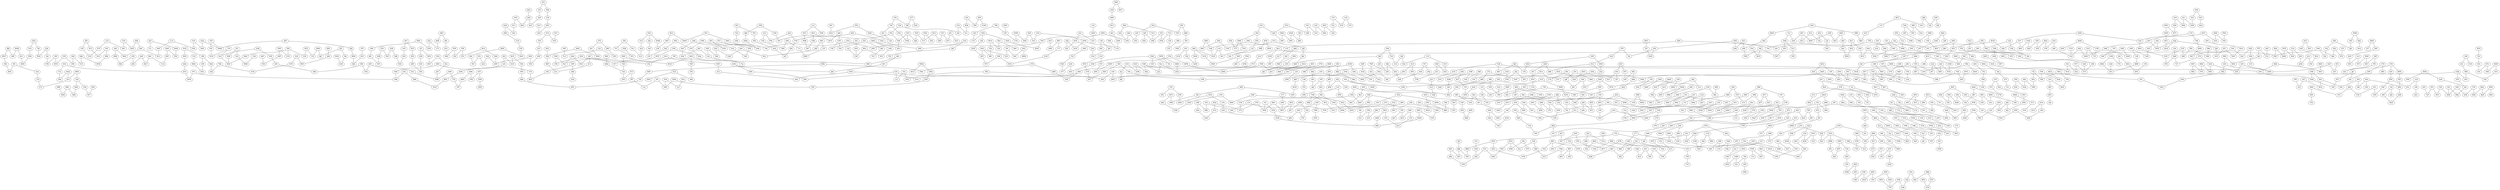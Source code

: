 digraph G {
	node0 [label="8KD"];
	node1 [label="138"];
	node2 [label="QJB"];
	node3 [label="QGJ"];
	node4 [label="Z9Q"];
	node5 [label="PCS"];
	node6 [label="ZPY"];
	node7 [label="C7H"];
	node8 [label="GFD"];
	node9 [label="XP5"];
	node10 [label="RT5"];
	node11 [label="YSQ"];
	node12 [label="HCG"];
	node13 [label="GMV"];
	node14 [label="WKF"];
	node15 [label="HK3"];
	node16 [label="D1K"];
	node17 [label="31Z"];
	node18 [label="1V5"];
	node19 [label="2V5"];
	node20 [label="VW4"];
	node21 [label="4ZT"];
	node22 [label="56P"];
	node23 [label="48N"];
	node24 [label="S44"];
	node25 [label="PL6"];
	node26 [label="51W"];
	node27 [label="3ZR"];
	node28 [label="CTH"];
	node29 [label="XS1"];
	node30 [label="SDH"];
	node31 [label="CYB"];
	node32 [label="7WF"];
	node33 [label="6S7"];
	node34 [label="F6N"];
	node35 [label="MF3"];
	node36 [label="VS1"];
	node37 [label="SAN"];
	node38 [label="377"];
	node39 [label="1JT"];
	node40 [label="M6N"];
	node41 [label="H1Z"];
	node42 [label="NK6"];
	node43 [label="BNC"];
	node44 [label="T9B"];
	node45 [label="JQ4"];
	node46 [label="MKC"];
	node47 [label="BHL"];
	node48 [label="NQJ"];
	node49 [label="HWV"];
	node50 [label="741"];
	node51 [label="KTH"];
	node52 [label="NCJ"];
	node53 [label="K57"];
	node54 [label="SJX"];
	node55 [label="L77"];
	node56 [label="T23"];
	node57 [label="4FG"];
	node58 [label="MNC"];
	node59 [label="3RH"];
	node60 [label="41Q"];
	node61 [label="Y9P"];
	node62 [label="TJD"];
	node63 [label="SJV"];
	node64 [label="919"];
	node65 [label="BJ6"];
	node66 [label="PT2"];
	node67 [label="N5V"];
	node68 [label="4ZX"];
	node69 [label="8MX"];
	node70 [label="LZ4"];
	node71 [label="NQP"];
	node72 [label="XTY"];
	node73 [label="S2P"];
	node74 [label="7TR"];
	node75 [label="3SN"];
	node76 [label="KDT"];
	node77 [label="FHP"];
	node78 [label="X7F"];
	node79 [label="MLH"];
	node80 [label="GFH"];
	node81 [label="375"];
	node82 [label="L5V"];
	node83 [label="P4S"];
	node84 [label="YSM"];
	node85 [label="LD3"];
	node86 [label="PYT"];
	node87 [label="ZQJ"];
	node88 [label="GPB"];
	node89 [label="C8V"];
	node90 [label="26G"];
	node91 [label="76X"];
	node92 [label="NK2"];
	node93 [label="Q37"];
	node94 [label="CF5"];
	node95 [label="8W7"];
	node96 [label="X6X"];
	node97 [label="NQN"];
	node98 [label="D36"];
	node99 [label="C3G"];
	node100 [label="P59"];
	node101 [label="XS3"];
	node102 [label="FDW"];
	node103 [label="D1Q"];
	node104 [label="BJ8"];
	node105 [label="JNC"];
	node106 [label="3RD"];
	node107 [label="V96"];
	node108 [label="VMR"];
	node109 [label="YDB"];
	node110 [label="Z78"];
	node111 [label="865"];
	node112 [label="FW2"];
	node113 [label="C12"];
	node114 [label="Q4X"];
	node115 [label="177"];
	node116 [label="68X"];
	node117 [label="Y5S"];
	node118 [label="DLM"];
	node119 [label="V3S"];
	node120 [label="V4L"];
	node121 [label="9CR"];
	node122 [label="MZ4"];
	node123 [label="Z6S"];
	node124 [label="8CJ"];
	node125 [label="9YV"];
	node126 [label="LD1"];
	node127 [label="VZH"];
	node128 [label="SG5"];
	node129 [label="Z16"];
	node130 [label="7GT"];
	node131 [label="1L9"];
	node132 [label="K93"];
	node133 [label="RRQ"];
	node134 [label="MCC"];
	node135 [label="3FR"];
	node136 [label="F54"];
	node137 [label="RNF"];
	node138 [label="NLZ"];
	node139 [label="MLJ"];
	node140 [label="56V"];
	node141 [label="2YY"];
	node142 [label="7XK"];
	node143 [label="MDR"];
	node144 [label="WM6"];
	node145 [label="7Q4"];
	node146 [label="3ZH"];
	node147 [label="HTD"];
	node148 [label="P9B"];
	node149 [label="FBQ"];
	node150 [label="KB5"];
	node151 [label="K7R"];
	node152 [label="16K"];
	node153 [label="B5P"];
	node154 [label="SL6"];
	node155 [label="81F"];
	node156 [label="WF8"];
	node157 [label="MLL"];
	node158 [label="K6Q"];
	node159 [label="F8B"];
	node160 [label="STL"];
	node161 [label="RJW"];
	node162 [label="DYC"];
	node163 [label="YG8"];
	node164 [label="GT7"];
	node165 [label="5GS"];
	node166 [label="WKN"];
	node167 [label="1W8"];
	node168 [label="947"];
	node169 [label="TWX"];
	node170 [label="QLT"];
	node171 [label="XL2"];
	node172 [label="NY7"];
	node173 [label="M33"];
	node174 [label="DD1"];
	node175 [label="NBS"];
	node176 [label="TR8"];
	node177 [label="48V"];
	node178 [label="F4G"];
	node179 [label="39Z"];
	node180 [label="WYF"];
	node181 [label="NND"];
	node182 [label="Z2Z"];
	node183 [label="KJD"];
	node184 [label="WDX"];
	node185 [label="PVJ"];
	node186 [label="2HT"];
	node187 [label="3MC"];
	node188 [label="77Z"];
	node189 [label="9J3"];
	node190 [label="V53"];
	node191 [label="WM2"];
	node192 [label="GLK"];
	node193 [label="KTL"];
	node194 [label="W6D"];
	node195 [label="N7L"];
	node196 [label="J2K"];
	node197 [label="J5Y"];
	node198 [label="FFH"];
	node199 [label="Z42"];
	node200 [label="6QW"];
	node201 [label="MQ5"];
	node202 [label="Q7F"];
	node203 [label="YNQ"];
	node204 [label="X9Z"];
	node205 [label="VZL"];
	node206 [label="T4S"];
	node207 [label="Z12"];
	node208 [label="1BX"];
	node209 [label="MXB"];
	node210 [label="7LC"];
	node211 [label="4VQ"];
	node212 [label="81H"];
	node213 [label="RGQ"];
	node214 [label="J8C"];
	node215 [label="WF2"];
	node216 [label="96K"];
	node217 [label="CW5"];
	node218 [label="585"];
	node219 [label="STJ"];
	node220 [label="PX3"];
	node221 [label="Y9H"];
	node222 [label="3H4"];
	node223 [label="XMK"];
	node224 [label="BSR"];
	node225 [label="9V4"];
	node226 [label="31N"];
	node227 [label="N9S"];
	node228 [label="TCS"];
	node229 [label="9KD"];
	node230 [label="RP6"];
	node231 [label="ZXG"];
	node232 [label="9W9"];
	node233 [label="N18"];
	node234 [label="8H9"];
	node235 [label="ZLZ"];
	node236 [label="QBX"];
	node237 [label="LWY"];
	node238 [label="ZGG"];
	node239 [label="334"];
	node240 [label="FHH"];
	node241 [label="DF9"];
	node242 [label="K6M"];
	node243 [label="DPF"];
	node244 [label="11S"];
	node245 [label="W82"];
	node246 [label="49G"];
	node247 [label="GMZ"];
	node248 [label="ZQR"];
	node249 [label="8RQ"];
	node250 [label="M4F"];
	node251 [label="J5C"];
	node252 [label="4WP"];
	node253 [label="7VJ"];
	node254 [label="B4K"];
	node255 [label="TD4"];
	node256 [label="BXM"];
	node257 [label="2CN"];
	node258 [label="X6J"];
	node259 [label="FCP"];
	node260 [label="WT8"];
	node261 [label="85C"];
	node262 [label="89H"];
	node263 [label="BRG"];
	node264 [label="CK5"];
	node265 [label="LDC"];
	node266 [label="TQ9"];
	node267 [label="V9H"];
	node268 [label="RJK"];
	node269 [label="GT3"];
	node270 [label="ZR1"];
	node271 [label="5QL"];
	node272 [label="8DN"];
	node273 [label="5P5"];
	node274 [label="RFJ"];
	node275 [label="S3K"];
	node276 [label="L94"];
	node277 [label="PZC"];
	node278 [label="Z1Y"];
	node279 [label="HNP"];
	node280 [label="YXC"];
	node281 [label="TMD"];
	node282 [label="145"];
	node283 [label="MYM"];
	node284 [label="YZV"];
	node285 [label="MBJ"];
	node286 [label="7NR"];
	node287 [label="LSD"];
	node288 [label="YPH"];
	node289 [label="MT5"];
	node290 [label="9HD"];
	node291 [label="92D"];
	node292 [label="7D5"];
	node293 [label="ZQ8"];
	node294 [label="X42"];
	node295 [label="K9V"];
	node296 [label="ZYN"];
	node297 [label="4CC"];
	node298 [label="PD2"];
	node299 [label="KC4"];
	node300 [label="J1F"];
	node301 [label="XPG"];
	node302 [label="PMS"];
	node303 [label="9R7"];
	node304 [label="53J"];
	node305 [label="H1F"];
	node306 [label="3F8"];
	node307 [label="88W"];
	node308 [label="8QQ"];
	node309 [label="3WC"];
	node310 [label="Z31"];
	node311 [label="9R5"];
	node312 [label="ZSS"];
	node313 [label="8ZQ"];
	node314 [label="4RP"];
	node315 [label="R54"];
	node316 [label="V9L"];
	node317 [label="DWX"];
	node318 [label="NT5"];
	node319 [label="GRY"];
	node320 [label="RYL"];
	node321 [label="287"];
	node322 [label="R4C"];
	node323 [label="676"];
	node324 [label="DKR"];
	node325 [label="54Q"];
	node326 [label="QZB"];
	node327 [label="H27"];
	node328 [label="VC1"];
	node329 [label="T9P"];
	node330 [label="SFM"];
	node331 [label="CT8"];
	node332 [label="GQC"];
	node333 [label="D4P"];
	node334 [label="X6N"];
	node335 [label="JP3"];
	node336 [label="C35"];
	node337 [label="PVB"];
	node338 [label="KF2"];
	node339 [label="W84"];
	node340 [label="YSC"];
	node341 [label="S55"];
	node342 [label="6SG"];
	node343 [label="5QN"];
	node344 [label="P12"];
	node345 [label="ZKY"];
	node346 [label="4CG"];
	node347 [label="J1J"];
	node348 [label="15P"];
	node349 [label="NVV"];
	node350 [label="8MN"];
	node351 [label="KG5"];
	node352 [label="SYN"];
	node353 [label="L98"];
	node354 [label="D4N"];
	node355 [label="3PP"];
	node356 [label="5WP"];
	node357 [label="WJK"];
	node358 [label="H4Q"];
	node359 [label="HWF"];
	node360 [label="DNQ"];
	node361 [label="973"];
	node362 [label="9S6"];
	node363 [label="5T6"];
	node364 [label="84R"];
	node365 [label="N5L"];
	node366 [label="3R8"];
	node367 [label="P3V"];
	node368 [label="L65"];
	node369 [label="Y6D"];
	node370 [label="YW4"];
	node371 [label="PGB"];
	node372 [label="QC8"];
	node373 [label="WQG"];
	node374 [label="ZZ1"];
	node375 [label="5NP"];
	node376 [label="WRK"];
	node377 [label="LL3"];
	node378 [label="J78"];
	node379 [label="W37"];
	node380 [label="75K"];
	node381 [label="C9Q"];
	node382 [label="SBT"];
	node383 [label="4JP"];
	node384 [label="WL5"];
	node385 [label="RYJ"];
	node386 [label="2PR"];
	node387 [label="2ZB"];
	node388 [label="NFJ"];
	node389 [label="WFB"];
	node390 [label="M62"];
	node391 [label="JJF"];
	node392 [label="5H7"];
	node393 [label="4QZ"];
	node394 [label="YMZ"];
	node395 [label="WGY"];
	node396 [label="MVY"];
	node397 [label="N9C"];
	node398 [label="FVC"];
	node399 [label="GQG"];
	node400 [label="CMB"];
	node401 [label="5WZ"];
	node402 [label="VT4"];
	node403 [label="PD8"];
	node404 [label="RL3"];
	node405 [label="15N"];
	node406 [label="9LG"];
	node407 [label="KM9"];
	node408 [label="HC3"];
	node409 [label="GMJ"];
	node410 [label="F24"];
	node411 [label="KYB"];
	node412 [label="L3Z"];
	node413 [label="TLR"];
	node414 [label="MHC"];
	node415 [label="7D9"];
	node416 [label="FL5"];
	node417 [label="ZQD"];
	node418 [label="5QF"];
	node419 [label="MCS"];
	node420 [label="19Q"];
	node421 [label="ZPS"];
	node422 [label="DJV"];
	node423 [label="LRZ"];
	node424 [label="H1B"];
	node425 [label="YK6"];
	node426 [label="12T"];
	node427 [label="SYF"];
	node428 [label="65X"];
	node429 [label="7QD"];
	node430 [label="39L"];
	node431 [label="Z2L"];
	node432 [label="XWS"];
	node433 [label="LWG"];
	node434 [label="ZLL"];
	node435 [label="W6X"];
	node436 [label="BSH"];
	node437 [label="W47"];
	node438 [label="JWZ"];
	node439 [label="FFT"];
	node440 [label="TN1"];
	node441 [label="JHC"];
	node442 [label="CZF"];
	node443 [label="KDP"];
	node444 [label="T5M"];
	node445 [label="5DN"];
	node446 [label="T8X"];
	node447 [label="FXP"];
	node448 [label="X1Z"];
	node449 [label="75Q"];
	node450 [label="CY8"];
	node451 [label="BRK"];
	node452 [label="9MZ"];
	node453 [label="SBZ"];
	node454 [label="MRV"];
	node455 [label="YFR"];
	node456 [label="DSD"];
	node457 [label="CVS"];
	node458 [label="HX7"];
	node459 [label="415"];
	node460 [label="5NR"];
	node461 [label="576"];
	node462 [label="XLB"];
	node463 [label="W9S"];
	node464 [label="23G"];
	node465 [label="C8D"];
	node466 [label="B87"];
	node467 [label="2CZ"];
	node468 [label="5L4"];
	node469 [label="4R7"];
	node470 [label="S8L"];
	node471 [label="D5J"];
	node472 [label="1YX"];
	node473 [label="NF6"];
	node474 [label="46T"];
	node475 [label="WTB"];
	node476 [label="FVX"];
	node477 [label="R78"];
	node478 [label="32G"];
	node479 [label="M72"];
	node480 [label="HQM"];
	node481 [label="3DY"];
	node482 [label="VQG"];
	node483 [label="HB7"];
	node484 [label="YRV"];
	node485 [label="239"];
	node486 [label="CRB"];
	node487 [label="N3Y"];
	node488 [label="MY4"];
	node489 [label="FB1"];
	node490 [label="13M"];
	node491 [label="36B"];
	node492 [label="K4H"];
	node493 [label="MJC"];
	node494 [label="QL5"];
	node495 [label="93L"];
	node496 [label="Z99"];
	node497 [label="B4F"];
	node498 [label="F68"];
	node499 [label="6MS"];
	node500 [label="LW6"];
	node501 [label="XPM"];
	node502 [label="J3V"];
	node503 [label="2L9"];
	node504 [label="CSK"];
	node505 [label="FZY"];
	node506 [label="2BW"];
	node507 [label="ZQ6"];
	node508 [label="FSH"];
	node509 [label="XN1"];
	node510 [label="3B5"];
	node511 [label="QMJ"];
	node512 [label="4BL"];
	node513 [label="VKP"];
	node514 [label="HVK"];
	node515 [label="GRB"];
	node516 [label="VR2"];
	node517 [label="TVH"];
	node518 [label="FJT"];
	node519 [label="3PF"];
	node520 [label="RPT"];
	node521 [label="QP2"];
	node522 [label="FNG"];
	node523 [label="TZK"];
	node524 [label="NQ6"];
	node525 [label="JVN"];
	node526 [label="45R"];
	node527 [label="9B6"];
	node528 [label="B95"];
	node529 [label="LQ1"];
	node530 [label="PMJ"];
	node531 [label="XDK"];
	node532 [label="8J4"];
	node533 [label="2ST"];
	node534 [label="P6T"];
	node535 [label="VD5"];
	node536 [label="SLS"];
	node537 [label="YBH"];
	node538 [label="46P"];
	node539 [label="7ZV"];
	node540 [label="8DW"];
	node541 [label="R2N"];
	node542 [label="21Q"];
	node543 [label="FVT"];
	node544 [label="32K"];
	node545 [label="S4M"];
	node546 [label="PXS"];
	node547 [label="R83"];
	node548 [label="85Y"];
	node549 [label="Q6Q"];
	node550 [label="5TK"];
	node551 [label="7DF"];
	node552 [label="975"];
	node553 [label="283"];
	node554 [label="BYQ"];
	node555 [label="G33"];
	node556 [label="TRQ"];
	node557 [label="9VT"];
	node558 [label="RM4"];
	node559 [label="NDP"];
	node560 [label="4D4"];
	node561 [label="YRX"];
	node562 [label="52D"];
	node563 [label="66W"];
	node564 [label="FVR"];
	node565 [label="QJV"];
	node566 [label="WC1"];
	node567 [label="1VJ"];
	node568 [label="M74"];
	node569 [label="L2J"];
	node570 [label="GSS"];
	node571 [label="TQ1"];
	node572 [label="R5X"];
	node573 [label="TLD"];
	node574 [label="GNK"];
	node575 [label="6SY"];
	node576 [label="1YR"];
	node577 [label="ZZJ"];
	node578 [label="BGQ"];
	node579 [label="BZH"];
	node580 [label="Z69"];
	node581 [label="ZVW"];
	node582 [label="JM6"];
	node583 [label="M14"];
	node584 [label="4LC"];
	node585 [label="7KS"];
	node586 [label="KH2"];
	node587 [label="C9G"];
	node588 [label="W4B"];
	node589 [label="JL9"];
	node590 [label="ZKK"];
	node591 [label="PV1"];
	node592 [label="CSC"];
	node593 [label="GQ2"];
	node594 [label="5VL"];
	node595 [label="74N"];
	node596 [label="L1Q"];
	node597 [label="37Z"];
	node598 [label="GG9"];
	node599 [label="QW9"];
	node600 [label="SVM"];
	node601 [label="6V4"];
	node602 [label="61S"];
	node603 [label="S8T"];
	node604 [label="D5R"];
	node605 [label="K9J"];
	node606 [label="WXM"];
	node607 [label="MJM"];
	node608 [label="4Z1"];
	node609 [label="HF8"];
	node610 [label="RC3"];
	node611 [label="6BT"];
	node612 [label="NZJ"];
	node613 [label="DMQ"];
	node614 [label="LLN"];
	node615 [label="SN3"];
	node616 [label="CFQ"];
	node617 [label="XHJ"];
	node618 [label="7X3"];
	node619 [label="WD2"];
	node620 [label="TP5"];
	node621 [label="VKJ"];
	node622 [label="SRP"];
	node623 [label="9C5"];
	node624 [label="P48"];
	node625 [label="VH6"];
	node626 [label="P78"];
	node627 [label="K4P"];
	node628 [label="7QY"];
	node629 [label="3B1"];
	node630 [label="74R"];
	node631 [label="C1Q"];
	node632 [label="N2D"];
	node633 [label="2VR"];
	node634 [label="GRF"];
	node635 [label="CGZ"];
	node636 [label="TSM"];
	node637 [label="8M9"];
	node638 [label="CZ2"];
	node639 [label="P3G"];
	node640 [label="9DF"];
	node641 [label="S4W"];
	node642 [label="K1V"];
	node643 [label="78Y"];
	node644 [label="4XL"];
	node645 [label="3N4"];
	node646 [label="L32"];
	node647 [label="BJW"];
	node648 [label="K9D"];
	node649 [label="DNF"];
	node650 [label="GNC"];
	node651 [label="TX1"];
	node652 [label="WH7"];
	node653 [label="C5T"];
	node654 [label="8WW"];
	node655 [label="689"];
	node656 [label="6LJ"];
	node657 [label="Q49"];
	node658 [label="G5F"];
	node659 [label="Q84"];
	node660 [label="24S"];
	node661 [label="13Y"];
	node662 [label="HG2"];
	node663 [label="NRZ"];
	node664 [label="RWY"];
	node665 [label="K5S"];
	node666 [label="SJ4"];
	node667 [label="NKQ"];
	node668 [label="PMB"];
	node669 [label="GG3"];
	node670 [label="PV7"];
	node671 [label="LTB"];
	node672 [label="K9F"];
	node673 [label="7JX"];
	node674 [label="NNW"];
	node675 [label="V33"];
	node676 [label="7ZN"];
	node677 [label="WQN"];
	node678 [label="4Z5"];
	node679 [label="TT6"];
	node680 [label="Z93"];
	node681 [label="5QY"];
	node682 [label="JG9"];
	node683 [label="KD2"];
	node684 [label="412"];
	node685 [label="X27"];
	node686 [label="2WG"];
	node687 [label="WZ5"];
	node688 [label="FRD"];
	node689 [label="698"];
	node690 [label="56J"];
	node691 [label="BX7"];
	node692 [label="F5G"];
	node693 [label="99H"];
	node694 [label="97G"];
	node695 [label="SDK"];
	node696 [label="Q1Z"];
	node697 [label="GTN"];
	node698 [label="DR3"];
	node699 [label="X9J"];
	node700 [label="S88"];
	node701 [label="3MT"];
	node702 [label="R9K"];
	node703 [label="SLC"];
	node704 [label="YB8"];
	node705 [label="LMD"];
	node706 [label="T82"];
	node707 [label="J6V"];
	node708 [label="TS7"];
	node709 [label="4Q9"];
	node710 [label="4F4"];
	node711 [label="F4P"];
	node712 [label="MTL"];
	node713 [label="B6G"];
	node714 [label="STY"];
	node715 [label="7J3"];
	node716 [label="5SL"];
	node717 [label="7LT"];
	node718 [label="RMD"];
	node719 [label="ZNS"];
	node720 [label="XFS"];
	node721 [label="S9Q"];
	node722 [label="D97"];
	node723 [label="TZ9"];
	node724 [label="83G"];
	node725 [label="BHJ"];
	node726 [label="3YL"];
	node727 [label="SHF"];
	node728 [label="WLT"];
	node729 [label="Z9M"];
	node730 [label="GWK"];
	node731 [label="QJF"];
	node732 [label="8KP"];
	node733 [label="F4R"];
	node734 [label="WS6"];
	node735 [label="7K7"];
	node736 [label="FZM"];
	node737 [label="P6F"];
	node738 [label="NTY"];
	node739 [label="C6R"];
	node740 [label="82T"];
	node741 [label="P1X"];
	node742 [label="T2D"];
	node743 [label="KN3"];
	node744 [label="9NJ"];
	node745 [label="CB6"];
	node746 [label="Z8V"];
	node747 [label="843"];
	node748 [label="Z4G"];
	node749 [label="FZG"];
	node750 [label="GPT"];
	node751 [label="BTS"];
	node752 [label="J9M"];
	node753 [label="1T2"];
	node754 [label="WBM"];
	node755 [label="X23"];
	node756 [label="CTM"];
	node757 [label="ZP3"];
	node758 [label="YQ1"];
	node759 [label="9KV"];
	node760 [label="H9T"];
	node761 [label="CR2"];
	node762 [label="D95"];
	node763 [label="5HZ"];
	node764 [label="T1M"];
	node765 [label="WYX"];
	node766 [label="18M"];
	node767 [label="H2M"];
	node768 [label="S5L"];
	node769 [label="PSK"];
	node770 [label="KWG"];
	node771 [label="KBD"];
	node772 [label="TS1"];
	node773 [label="1T4"];
	node774 [label="GBK"];
	node775 [label="X21"];
	node776 [label="3RS"];
	node777 [label="2DQ"];
	node778 [label="9NL"];
	node779 [label="6YR"];
	node780 [label="J3F"];
	node781 [label="951"];
	node782 [label="8G7"];
	node783 [label="1K7"];
	node784 [label="7S9"];
	node785 [label="YGH"];
	node786 [label="CPL"];
	node787 [label="K46"];
	node788 [label="KLK"];
	node789 [label="7PW"];
	node790 [label="HHN"];
	node791 [label="2RW"];
	node792 [label="CHX"];
	node793 [label="D3D"];
	node794 [label="5R5"];
	node795 [label="5MZ"];
	node796 [label="KFK"];
	node797 [label="HZV"];
	node798 [label="RWK"];
	node799 [label="5J9"];
	node800 [label="5SD"];
	node801 [label="GR6"];
	node802 [label="TVT"];
	node803 [label="Y74"];
	node804 [label="NPS"];
	node805 [label="7TB"];
	node806 [label="XJB"];
	node807 [label="WTX"];
	node808 [label="1T8"];
	node809 [label="ZJB"];
	node810 [label="S4G"];
	node811 [label="S1W"];
	node812 [label="H7D"];
	node813 [label="YQ3"];
	node814 [label="VZB"];
	node815 [label="VMD"];
	node816 [label="J3J"];
	node817 [label="YVM"];
	node818 [label="276"];
	node819 [label="339"];
	node820 [label="DN6"];
	node821 [label="1KC"];
	node822 [label="Y1Q"];
	node823 [label="JLM"];
	node824 [label="P1P"];
	node825 [label="PWJ"];
	node826 [label="8PS"];
	node827 [label="7LJ"];
	node828 [label="QR9"];
	node829 [label="NDJ"];
	node830 [label="9M3"];
	node831 [label="8BC"];
	node832 [label="Z3X"];
	node833 [label="6LZ"];
	node834 [label="4HL"];
	node835 [label="4B6"];
	node836 [label="GHX"];
	node837 [label="J2S"];
	node838 [label="2T7"];
	node839 [label="SG8"];
	node840 [label="YN9"];
	node841 [label="LV4"];
	node842 [label="V2F"];
	node843 [label="BFX"];
	node844 [label="QSF"];
	node845 [label="1W6"];
	node846 [label="FSF"];
	node847 [label="WLN"];
	node848 [label="ZJD"];
	node849 [label="154"];
	node850 [label="JMH"];
	node851 [label="RX4"];
	node852 [label="CTQ"];
	node853 [label="Q69"];
	node854 [label="GF6"];
	node855 [label="JTZ"];
	node856 [label="R31"];
	node857 [label="MC9"];
	node858 [label="VXV"];
	node859 [label="RGW"];
	node860 [label="2P4"];
	node861 [label="8KT"];
	node862 [label="F4N"];
	node863 [label="SQ6"];
	node864 [label="H7H"];
	node865 [label="M1D"];
	node866 [label="ZS3"];
	node867 [label="4YY"];
	node868 [label="C97"];
	node869 [label="X8L"];
	node870 [label="P1T"];
	node871 [label="C6N"];
	node872 [label="NR1"];
	node873 [label="HYW"];
	node874 [label="RHJ"];
	node875 [label="VLQ"];
	node876 [label="R1Q"];
	node877 [label="KLS"];
	node878 [label="9VX"];
	node879 [label="J8D"];
	node880 [label="CJ4"];
	node881 [label="LPK"];
	node882 [label="R67"];
	node883 [label="WN8"];
	node884 [label="HTZ"];
	node885 [label="7HW"];
	node886 [label="X4Q"];
	node887 [label="RKZ"];
	node888 [label="C45"];
	node889 [label="CHP"];
	node890 [label="XBV"];
	node891 [label="SCG"];
	node892 [label="WV2"];
	node893 [label="R5V"];
	node894 [label="3SY"];
	node895 [label="S31"];
	node896 [label="NM5"];
	node897 [label="V48"];
	node898 [label="73S"];
	node899 [label="R2B"];
	node900 [label="JMD"];
	node901 [label="GF2"];
	node902 [label="8N9"];
	node903 [label="3LD"];
	node904 [label="Z3T"];
	node905 [label="C7W"];
	node906 [label="6LV"];
	node907 [label="WDB"];
	node908 [label="VKZ"];
	node909 [label="8Q2"];
	node910 [label="97S"];
	node911 [label="TNL"];
	node912 [label="ZG2"];
	node913 [label="Y9Z"];
	node914 [label="VV3"];
	node915 [label="PSS"];
	node916 [label="XK2"];
	node917 [label="543"];
	node918 [label="DR7"];
	node919 [label="L76"];
	node920 [label="7V7"];
	node921 [label="H2F"];
	node922 [label="M7X"];
	node923 [label="Y9M"];
	node924 [label="7K3"];
	node925 [label="GB3"];
	node926 [label="2QV"];
	node927 [label="6VZ"];
	node928 [label="ZFH"];
	node929 [label="W1R"];
	node930 [label="FPK"];
	node931 [label="YCD"];
	node932 [label="MSJ"];
	node933 [label="H9Y"];
	node934 [label="LZ9"];
	node935 [label="NBJ"];
	node936 [label="56Q"];
	node937 [label="7XT"];
	node938 [label="MDK"];
	node939 [label="KPL"];
	node940 [label="6FD"];
	node941 [label="3Q8"];
	node942 [label="71Q"];
	node943 [label="P7Z"];
	node944 [label="ZRD"];
	node945 [label="Q4S"];
	node946 [label="TFZ"];
	node947 [label="M49"];
	node948 [label="7BP"];
	node949 [label="DCC"];
	node950 [label="LD6"];
	node951 [label="9N5"];
	node952 [label="7TQ"];
	node953 [label="DD6"];
	node954 [label="S84"];
	node955 [label="3MP"];
	node956 [label="TK3"];
	node957 [label="RVK"];
	node958 [label="DZ7"];
	node959 [label="783"];
	node960 [label="WGJ"];
	node961 [label="54B"];
	node962 [label="LS7"];
	node963 [label="D1N"];
	node964 [label="ZJP"];
	node965 [label="PSB"];
	node966 [label="JNF"];
	node967 [label="VHW"];
	node968 [label="TMQ"];
	node969 [label="WQ2"];
	node970 [label="W1P"];
	node971 [label="ZRB"];
	node972 [label="4JC"];
	node973 [label="HSR"];
	node974 [label="YST"];
	node975 [label="3NS"];
	node976 [label="JD7"];
	node977 [label="KPJ"];
	node978 [label="J86"];
	node979 [label="957"];
	node980 [label="STW"];
	node981 [label="DPM"];
	node982 [label="P4X"];
	node983 [label="DLH"];
	node984 [label="V3P"];
	node985 [label="19Z"];
	node986 [label="71S"];
	node987 [label="2F4"];
	node988 [label="JXZ"];
	node989 [label="YL4"];
	node990 [label="SNR"];
	node991 [label="3WX"];
	node992 [label="1JW"];
	node993 [label="X2T"];
	node994 [label="JMY"];
	node995 [label="5D3"];
	node996 [label="JZB"];
	node997 [label="TXR"];
	node998 [label="6NP"];
	node999 [label="S6L"];
	node1000 [label="11L"];
	node1001 [label="S99"];
	node1002 [label="RJZ"];
	node1003 [label="V97"];
	node1004 [label="JD1"];
	node1005 [label="Z75"];
	node1006 [label="ZJR"];
	node1007 [label="YNJ"];
	node1008 [label="4SH"];
	node1009 [label="9H7"];
	node1010 [label="H2J"];
	node1011 [label="NCK"];
	node1012 [label="2QR"];
	node1013 [label="7YX"];
	node1014 [label="HJ1"];
	node1015 [label="KB8"];
	node1016 [label="8HB"];
	node1017 [label="7Q9"];
	node1018 [label="258"];
	node1019 [label="8W8"];
	node1020 [label="CLF"];
	node1021 [label="M93"];
	node1022 [label="G62"];
	node1023 [label="1H1"];
	node1024 [label="96R"];
	node1025 [label="YQF"];
	node1026 [label="3WZ"];
	node1027 [label="X6Y"];
	node1028 [label="3ZM"];
	node1029 [label="CF6"];
	node1030 [label="SJS"];
	node1031 [label="6T1"];
	node1032 [label="ZTY"];
	node1033 [label="K52"];
	node1034 [label="YNH"];
	node1035 [label="7J8"];
	node1036 [label="31W"];
	node1037 [label="348"];
	node1038 [label="JGY"];
	node1039 [label="Y88"];
	node1040 [label="5NY"];
	node1041 [label="ZFB"];
	node1042 [label="Q8H"];
	node1043 [label="9W8"];
	node1044 [label="RD8"];
	node1045 [label="RZH"];
	node1046 [label="LWX"];
	node1047 [label="NSY"];
	node1048 [label="BNJ"];
	node1049 [label="TR5"];
	node1050 [label="ZXH"];
	node1051 [label="FM3"];
	node1052 [label="WCS"];
	node1053 [label="KB6"];
	node1054 [label="W1X"];
	node1055 [label="BSW"];
	node1056 [label="VP8"];
	node1057 [label="11Z"];
	node1058 [label="9YW"];
	node1059 [label="8VG"];
	node1060 [label="XKJ"];
	node1061 [label="M1K"];
	node1062 [label="Z3L"];
	node1063 [label="YJY"];
	node1064 [label="K3N"];
	node1065 [label="QGS"];
	node1066 [label="PCL"];
	node1067 [label="WGD"];
	node1068 [label="Z45"];
	node1069 [label="ZTW"];
	node1070 [label="Q7C"];
	node1071 [label="6J7"];
	node1072 [label="ZJV"];
	node1073 [label="S1C"];
	node1074 [label="8JZ"];
	node1075 [label="1ZK"];
	node1076 [label="BP7"];
	node1077 [label="NQS"];
	node1078 [label="FKY"];
	node1079 [label="FYP"];
	node1080 [label="BXH"];
	node1081 [label="TR7"];
	node1082 [label="SC1"];
	node1083 [label="MDS"];
	node1084 [label="96H"];
	node1085 [label="YL8"];
	node1086 [label="GYH"];
	node1087 [label="L19"];
	node1088 [label="K3P"];
	node1089 [label="JMM"];
	node1090 [label="J1Q"];
	node1091 [label="GDR"];
	node1092 [label="SL5"];
	node1093 [label="PDC"];
	node1094 [label="TTW"];
	node1095 [label="CLL"];
	node1096 [label="Z13"];
	node1097 [label="YG7"];
	node1098 [label="3Y8"];
	node1099 [label="5GT"];
	node1100 [label="X49"];
	node1101 [label="5XZ"];
	node1102 [label="JFT"];
	node1103 [label="VZG"];
	node1104 [label="SG2"];
	node1105 [label="5GZ"];
	node1106 [label="2DY"];
	node1107 [label="XKF"];
	node1108 [label="RNK"];
	node1109 [label="7LB"];
	node1110 [label="MXC"];
	node1111 [label="69H"];
	node1112 [label="DTJ"];
	node1113 [label="2B9"];
	node1114 [label="6L1"];
	node1115 [label="RZD"];
	node1116 [label="SR2"];
	node1117 [label="P5B"];
	node1118 [label="M5T"];
	node1119 [label="FM7"];
	node1120 [label="G8S"];
	node1121 [label="4SN"];
	node1122 [label="F7H"];
	node1123 [label="D6H"];
	node1124 [label="63S"];
	node1125 [label="V8R"];
	node1126 [label="TWW"];
	node1127 [label="MB1"];
	node1128 [label="F55"];
	node1129 [label="JMQ"];
	node1130 [label="3L6"];
	node1131 [label="QPT"];
	node1132 [label="DW2"];
	node1133 [label="T4T"];
	node1134 [label="5FK"];
	node1135 [label="FLB"];
	node1136 [label="LJM"];
	node1137 [label="P67"];
	node1138 [label="9LV"];
	node1139 [label="Z41"];
	node1140 [label="QZG"];
	node1141 [label="T24"];
	node1142 [label="KW4"];
	node1143 [label="GX7"];
	node1144 [label="HYS"];
	node1145 [label="ZNC"];
	node1146 [label="RCM"];
	node1147 [label="RWD"];
	node1148 [label="2TR"];
	node1149 [label="XMJ"];
	node1150 [label="DTL"];
	node1151 [label="HMT"];
	node1152 [label="F4B"];
	node1153 [label="Z2W"];
	node1154 [label="5V8"];
	node1155 [label="Y6Q"];
	node1156 [label="8ZN"];
	node1157 [label="53G"];
	node1158 [label="BF6"];
	node1159 [label="Z6D"];
	node1160 [label="VBN"];
	node1161 [label="2FK"];
	node1162 [label="ZYK"];
	node1163 [label="TTC"];
	node1164 [label="3Y4"];
	node1165 [label="NRL"];
	node1166 [label="CSV"];
	node1167 [label="F9Y"];
	node1168 [label="SS1"];
	node1169 [label="F1D"];
	node1170 [label="C9Z"];
	node1171 [label="RJJ"];
	node1172 [label="Y11"];
	node1173 [label="ZTK"];
	node1174 [label="91J"];
	node1175 [label="4S8"];
	node1176 [label="1VB"];
	node1177 [label="6JS"];
	node1178 [label="7VK"];
	node1179 [label="SGW"];
	node1180 [label="CMK"];
	node1181 [label="KT1"];
	node1182 [label="WJF"];
	node1183 [label="8SM"];
	node1184 [label="VWG"];
	node1185 [label="SFJ"];
	node1186 [label="RV9"];
	node1187 [label="4JW"];
	node1188 [label="1M7"];
	node1189 [label="DWW"];
	node1190 [label="F1B"];
	node1191 [label="22Y"];
	node1192 [label="SD3"];
	node1193 [label="61H"];
	node1194 [label="YDS"];
	node1195 [label="9MS"];
	node1196 [label="ZPF"];
	node1197 [label="95K"];
	node1198 [label="RNS"];
	node1199 [label="YQV"];
	node1200 [label="JXH"];
	node1201 [label="69P"];
	node1202 [label="G56"];
	node1203 [label="CH1"];
	node1204 [label="Q5V"];
	node1205 [label="GL4"];
	node1206 [label="3PM"];
	node1207 [label="VJS"];
	node1208 [label="DNT"];
	node1209 [label="Z82"];
	node1210 [label="G28"];
	node1211 [label="B7V"];
	node1212 [label="45K"];
	node1213 [label="J91"];
	node1214 [label="TPJ"];
	node1215 [label="VRK"];
	node1216 [label="QZC"];
	node1217 [label="M3J"];
	node1218 [label="LG6"];
	node1219 [label="BVQ"];
	node1220 [label="CRG"];
	node1221 [label="S7K"];
	node1222 [label="GNW"];
	node1223 [label="C8K"];
	node1224 [label="3CN"];
	node1225 [label="53K"];
	node1226 [label="ZST"];
	node1227 [label="9CG"];
	node1228 [label="6BG"];
	node1229 [label="DGD"];
	node1230 [label="RRF"];
	node1231 [label="9TB"];
	node1232 [label="QY6"];
	node1233 [label="FCS"];
	node1234 [label="Q4C"];
	node1235 [label="SH2"];
	node1236 [label="RYK"];
	node1237 [label="8RV"];
	node1238 [label="DC3"];
	node1239 [label="CY1"];
	node1240 [label="7WW"];
	node1241 [label="VK8"];
	node1242 [label="ZGR"];
	node1243 [label="26Z"];
	node1244 [label="SYM"];
	node1245 [label="B4L"];
	node1246 [label="Q3L"];
	node1247 [label="9V7"];
	node1248 [label="M7J"];
	node1249 [label="36K"];
	node1250 [label="RCC"];
	node1251 [label="B7Z"];
	node1252 [label="YXF"];
	node1253 [label="BZ6"];
	node1254 [label="J95"];
	node1255 [label="DKS"];
	node1256 [label="CL2"];
	node1257 [label="F25"];
	node1258 [label="WKY"];
	node1259 [label="M4K"];
	node1260 [label="75X"];
	node1261 [label="ZM5"];
	node1262 [label="KF1"];
	node1263 [label="49P"];
	node1264 [label="DYL"];
	node1265 [label="BMG"];
	node1266 [label="ZPJ"];
	node1267 [label="DFV"];
	node1268 [label="T15"];
	node1269 [label="1CV"];
	node1270 [label="X77"];
	node1271 [label="35H"];
	node1272 [label="85D"];
	node1273 [label="HRV"];
	node1274 [label="46K"];
	node1275 [label="P7T"];
	node1276 [label="F1J"];
	node1277 [label="CVR"];
	node1278 [label="75L"];
	node1279 [label="S93"];
	node1280 [label="11F"];
	node1281 [label="89S"];
	node1282 [label="ZB9"];
	node1283 [label="LK7"];
	node1284 [label="Q23"];
	node1285 [label="SBS"];
	node1286 [label="T11"];
	node1287 [label="CBZ"];
	node1288 [label="J82"];
	node1289 [label="M1W"];
	node1290 [label="6KB"];
	node1291 [label="3FG"];
	node1292 [label="66D"];
	node1293 [label="QPB"];
	node1294 [label="N1G"];
	node1295 [label="9WL"];
	node1296 [label="S7Q"];
	node1297 [label="12Y"];
	node1298 [label="JBC"];
	node1299 [label="TBN"];
	node1300 [label="WGV"];
	node1301 [label="K27"];
	node1302 [label="K7G"];
	node1303 [label="6JM"];
	node1304 [label="WFC"];
	node1305 [label="ST9"];
	node1306 [label="6BK"];
	node1307 [label="TTK"];
	node1308 [label="2ZC"];
	node1309 [label="DLB"];
	node1310 [label="RL2"];
	node1311 [label="66F"];
	node1312 [label="GP9"];
	node1313 [label="BDZ"];
	node1314 [label="DC7"];
	node1315 [label="27M"];
	node1316 [label="CY5"];
	node1317 [label="DYV"];
	node1318 [label="4XC"];
	node1319 [label="2J3"];
	node1320 [label="Y82"];
	node1321 [label="5H6"];
	node1322 [label="BVM"];
	node1323 [label="472"];
	node1324 [label="3Z7"];
	node1325 [label="727"];
	node1326 [label="CMC"];
	node1327 [label="TZZ"];
	node1328 [label="XTR"];
	node1329 [label="L8N"];
	node1330 [label="N9B"];
	node1331 [label="8LZ"];
	node1332 [label="WNK"];
	node1333 [label="VNX"];
	node1334 [label="N1C"];
	node1335 [label="PK2"];
	node1336 [label="Z2M"];
	node1337 [label="6RQ"];
	node1338 [label="FRX"];
	node1339 [label="WVZ"];
	node1340 [label="91L"];
	node1341 [label="16Z"];
	node1342 [label="F74"];
	node1343 [label="HG5"];
	node1344 [label="MYB"];
	node1345 [label="GP3"];
	node1346 [label="Q9M"];
	node1347 [label="RFQ"];
	node1348 [label="TLQ"];
	node1349 [label="NZR"];
	node1350 [label="C9L"];
	node1351 [label="FXS"];
	node1352 [label="Y56"];
	node1353 [label="44R"];
	node1354 [label="6D5"];
	node1355 [label="17Y"];
	node1356 [label="VSJ"];
	node1357 [label="FGH"];
	node1358 [label="2HC"];
	node1359 [label="4H9"];
	node1360 [label="LZQ"];
	node1361 [label="2YF"];
	node1362 [label="YQP"];
	node1363 [label="6FL"];
	node1364 [label="VBZ"];
	node1365 [label="19P"];
	node1366 [label="6NT"];
	node1367 [label="DSC"];
	node1368 [label="4NJ"];
	node1369 [label="XF7"];
	node1370 [label="QHH"];
	node1371 [label="4XG"];
	node1372 [label="9WX"];
	node1373 [label="52G"];
	node1374 [label="JZY"];
	node1375 [label="R6P"];
	node1376 [label="SFD"];
	node1377 [label="H9C"];
	node1378 [label="15X"];
	node1379 [label="2KQ"];
	node1380 [label="HVH"];
	node1381 [label="CPY"];
	node1382 [label="YKF"];
	node1383 [label="9B3"];
	node1384 [label="13N"];
	node1385 [label="XDF"];
	node1386 [label="Z8G"];
	node1387 [label="5B4"];
	node1388 [label="2SY"];
	node1389 [label="TKJ"];
	node1390 [label="6KV"];
	node1391 [label="CCR"];
	node1392 [label="6MT"];
	node1393 [label="H14"];
	node1394 [label="XVV"];
	node1395 [label="5PQ"];
	node1396 [label="72L"];
	node1397 [label="SRW"];
	node1398 [label="TZN"];
	node1399 [label="D3S"];
	node1400 [label="8BB"];
	node1401 [label="MD3"];
	node1402 [label="W8N"];
	node1403 [label="BGZ"];
	node1404 [label="BS6"];
	node1405 [label="DZN"];
	node1406 [label="WC4"];
	node1407 [label="RV4"];
	node1408 [label="Y1D"];
	node1409 [label="BDN"];
	node1410 [label="DHH"];
	node1411 [label="BQP"];
	node1412 [label="LHV"];
	node1413 [label="61Z"];
	node1414 [label="DDQ"];
	node1415 [label="Y66"];
	node1416 [label="CXM"];
	node1417 [label="D5M"];
	node1418 [label="QG6"];
	node1419 [label="1PP"];
	node1420 [label="DNM"];
	node1421 [label="6HF"];
	node1422 [label="BDH"];
	node1423 [label="M3M"];
	node1424 [label="DX6"];
	node1425 [label="Q2C"];
	node1426 [label="XDJ"];
	node1427 [label="R5Y"];
	node1428 [label="DDS"];
	node1429 [label="6KR"];
	node1430 [label="QL6"];
	node1431 [label="17M"];
	node1432 [label="Y46"];
	node1433 [label="5K5"];
	node1434 [label="D9J"];
	node1435 [label="SHW"];
	node1436 [label="YFD"];
	node1437 [label="FTB"];
	node1438 [label="MS8"];
	node1439 [label="2NW"];
	node1440 [label="NQ5"];
	node1441 [label="XHG"];
	node1442 [label="36G"];
	node1443 [label="5YC"];
	node1444 [label="2GT"];
	node1445 [label="JDZ"];
	node1446 [label="13R"];
	node1447 [label="42V"];
	node1448 [label="PXV"];
	node1449 [label="L2K"];
	node1450 [label="85Z"];
	node1451 [label="FRK"];
	node1452 [label="BGV"];
	node1453 [label="B4C"];
	node1454 [label="Q98"];
	node1455 [label="98Q"];
	node1456 [label="6MN"];
	node1457 [label="D5K"];
	node1458 [label="JS5"];
	node1459 [label="KY3"];
	node1460 [label="T44"];
	node1461 [label="QV1"];
	node1462 [label="B8K"];
	node1463 [label="59Z"];
	node1464 [label="HY3"];
	node1465 [label="G9N"];
	node1466 [label="LB7"];
	node1467 [label="T5Y"];
	node1468 [label="6LS"];
	node1469 [label="H3X"];
	node1470 [label="S27"];
	node1471 [label="TZJ"];
	node1472 [label="JVQ"];
	node1473 [label="JJX"];
	node1474 [label="TVK"];
	node1475 [label="Z7N"];
	node1476 [label="R6R"];
	node1477 [label="FJQ"];
	node1478 [label="JB5"];
	node1479 [label="YRY"];
	node1480 [label="Y25"];
	node1481 [label="N2G"];
	node1482 [label="HVB"];
	node1483 [label="DQK"];
	node1484 [label="8XF"];
	node1485 [label="PHX"];
	node1486 [label="4V7"];
	node1487 [label="XZG"];
	node1488 [label="JDT"];
	node1489 [label="2Q6"];
	node1490 [label="N3R"];
	node1491 [label="9MB"];
	node1492 [label="4D7"];
	node1493 [label="H99"];
	node1494 [label="X28"];
	node1495 [label="ZSD"];
	node1496 [label="TSH"];
	node1497 [label="J9D"];
	node1498 [label="46Y"];
	node1499 [label="711"];
	node1500 [label="GBT"];
	node1501 [label="R9Z"];
	node1502 [label="N8N"];
	node1503 [label="2BP"];
	node1504 [label="BQH"];
	node1505 [label="BM9"];
	node1506 [label="R43"];
	node1507 [label="RTT"];
	node1508 [label="9P4"];
	node1509 [label="5HC"];
	node1510 [label="D9N"];
	node1511 [label="TZX"];
	node1512 [label="RM9"];
	node1513 [label="VTJ"];
	node1514 [label="PTK"];
	node1515 [label="5PK"];
	node1516 [label="Q7Y"];
	node1517 [label="TP6"];
	node1518 [label="RHY"];
	node1519 [label="72F"];
	node1520 [label="2Q8"];
	node1521 [label="T5S"];
	node1522 [label="82Q"];
	node1523 [label="D5Q"];
	node1524 [label="SWW"];
	node1525 [label="YPT"];
	node1526 [label="GJS"];
	node1527 [label="R41"];
	node1528 [label="L9H"];
	node1529 [label="GSX"];
	node1530 [label="1CF"];
	node1531 [label="3W6"];
	node1532 [label="HW6"];
	node1533 [label="Q6L"];
	node1534 [label="WQS"];
	node1535 [label="3GG"];
	node1536 [label="JM9"];
	node1537 [label="NS4"];
	node1538 [label="ZSH"];
	node1539 [label="XPZ"];
	node1540 [label="4Z8"];
	node1541 [label="PZ1"];
	node1542 [label="DB1"];
	node1543 [label="FVK"];
	node1544 [label="CV8"];
	node1545 [label="5L8"];
	node1546 [label="SLZ"];
	node1547 [label="ZW3"];
	node1548 [label="BVD"];
	node1549 [label="CQ3"];
	node1550 [label="6TS"];
	node1551 [label="MFQ"];
	node1552 [label="2Q2"];
	node1553 [label="GV5"];
	node1554 [label="N4M"];
	node1555 [label="FNP"];
	node1556 [label="CR3"];
	node1557 [label="WD3"];
	node1558 [label="565"];
	node1559 [label="W5R"];
	node1560 [label="VM1"];
	node1561 [label="78V"];
	node1562 [label="R45"];
	node1563 [label="VWZ"];
	node1564 [label="W4C"];
	node1565 [label="NF3"];
	node1566 [label="T6L"];
	node1567 [label="QB3"];
	node1568 [label="S79"];
	node1569 [label="XJ3"];
	node1570 [label="924"];
	node1571 [label="XCW"];
	node1572 [label="S9Z"];
	node1573 [label="C85"];
	node1574 [label="YKB"];
	node1575 [label="DRJ"];
	node1576 [label="WR4"];
	node1577 [label="XYP"];
	node1578 [label="FH2"];
	node1579 [label="NJ6"];
	node1580 [label="BYX"];
	node1581 [label="SWS"];
	node1582 [label="S34"];
	node1583 [label="WV7"];
	node1584 [label="B2K"];
	node1585 [label="954"];
	node1586 [label="ZVL"];
	node1587 [label="YOU"];
	node1588 [label="F7W"];
	node1589 [label="MTM"];
	node1590 [label="COM"];
	node1591 [label="KMY"];
	node1592 [label="T6T"];
	node1593 [label="495"];
	node1594 [label="56K"];
	node1595 [label="VTV"];
	node1596 [label="L7D"];
	node1597 [label="72Z"];
	node1598 [label="41Z"];
	node1599 [label="GXH"];
	node1600 [label="4F1"];
	node1601 [label="3RN"];
	node1602 [label="KV9"];
	node1603 [label="2MX"];
	node1604 [label="5TX"];
	node1605 [label="NLM"];
	node1606 [label="911"];
	node1607 [label="1FQ"];
	node1608 [label="RLR"];
	node1609 [label="4TP"];
	node1610 [label="M9M"];
	node1611 [label="KKB"];
	node1612 [label="BCS"];
	node1613 [label="PWS"];
	node1614 [label="TJL"];
	node1615 [label="R5G"];
	node1616 [label="29L"];
	node1617 [label="956"];
	node1618 [label="2VY"];
	node1619 [label="GTK"];
	node1620 [label="J8Q"];
	node1621 [label="SK4"];
	node1622 [label="G2N"];
	node1623 [label="JW7"];
	node1624 [label="XZS"];
	node1625 [label="7YP"];
	node1626 [label="88C"];
	node1627 [label="Y9Y"];
	node1628 [label="RDN"];
	node1629 [label="VN8"];
	node1630 [label="HHK"];
	node1631 [label="5W9"];
	node1632 [label="TFC"];
	node1633 [label="D96"];
	node1634 [label="X4F"];
	node1635 [label="FT6"];
	node1636 [label="QNN"];
	node1637 [label="3C4"];
	node1638 [label="9JF"];
	node1639 [label="YRG"];
	node1640 [label="KWF"];
	node1641 [label="YND"];
	node1642 [label="QX7"];
	node1643 [label="XZM"];
	node1644 [label="W1H"];
	node1645 [label="QM7"];
	node1646 [label="B9J"];
	node1647 [label="W67"];
	node1648 [label="BBX"];
	node1649 [label="X8C"];
	node1650 [label="33D"];
	node1651 [label="7GC"];
	node1652 [label="M9G"];
	node1653 [label="Y1R"];
	node1654 [label="3ZX"];
	node1655 [label="8PV"];
	node1656 [label="CTN"];
	node1657 [label="ML9"];
	node1658 [label="1RV"];
	node1659 [label="V3H"];
	node1660 [label="J9N"];
	node1661 [label="Y5V"];
	node1662 [label="GWP"];
	node1663 [label="W7D"];
	node1664 [label="CPK"];
	node1665 [label="K5L"];
	node1666 [label="QFT"];
	node1667 [label="3T4"];
	node1668 [label="5W7"];
	node1669 [label="T1L"];
	node1670 [label="MPT"];
	node1671 [label="CF8"];
	node1672 [label="TVW"];
	node1673 [label="ZNV"];
	node1674 [label="ZJG"];
	node1675 [label="DPS"];
	node1676 [label="F4W"];
	node1677 [label="42B"];
	node1678 [label="LLY"];
	node1679 [label="T89"];
	node1680 [label="PDS"];
	node1681 [label="3HH"];
	node1682 [label="N86"];
	node1683 [label="7F1"];
	node1684 [label="KN8"];
	node1685 [label="WXB"];
	node1686 [label="R5K"];
	node1687 [label="J3G"];
	node1688 [label="8W5"];
	node1689 [label="952"];
	node1690 [label="B8W"];
	node1691 [label="LY4"];
	node1692 [label="5BB"];
	node1693 [label="HQL"];
	node1694 [label="42N"];
	node1695 [label="L2S"];
	node1696 [label="YHR"];
	node1697 [label="ML7"];
	node1698 [label="7DQ"];
	node1699 [label="6QQ"];
	node1700 [label="ZZW"];
	node1701 [label="5F3"];
	node1702 [label="JR4"];
	node1703 [label="QSG"];
	node1704 [label="Z8Q"];
	node1705 [label="756"];
	node1706 [label="QD8"];
	node1707 [label="YVL"];
	node1708 [label="RWL"];
	node1709 [label="F8F"];
	node1710 [label="5J8"];
	node1711 [label="W69"];
	node1712 [label="TZB"];
	node1713 [label="NPR"];
	node1714 [label="ZL3"];
	node1715 [label="Z18"];
	node1716 [label="D3G"];
	node1717 [label="M2Z"];
	node1718 [label="P8Y"];
	node1719 [label="4DK"];
	node1720 [label="9M6"];
	node1721 [label="MWD"];
	node1722 [label="DCP"];
	node1723 [label="Z4J"];
	node1724 [label="Y1N"];
	node1725 [label="SLL"];
	node1726 [label="BV2"];
	node1727 [label="KZ7"];
	node1728 [label="QQ8"];
	node1729 [label="ZMY"];
	node1730 [label="6F9"];
	node1731 [label="V3D"];
	node1732 [label="J9R"];
	node1733 [label="TZD"];
	node1734 [label="T1Z"];
	node1735 [label="C7Z"];
	node1736 [label="M2X"];
	node1737 [label="3YQ"];
	node1738 [label="Z21"];
	node1739 [label="8BD"];
	node1740 [label="V7G"];
	node1741 [label="H9G"];
	node1742 [label="DCN"];
	node1743 [label="TH2"];
	node1744 [label="Y77"];
	node1745 [label="4J8"];
	node1746 [label="38Z"];
	node1747 [label="W2B"];
	node1748 [label="97P"];
	node1749 [label="WPR"];
	node1750 [label="NYP"];
	node1751 [label="G81"];
	node1752 [label="CJ3"];
	node1753 [label="HLF"];
	node1754 [label="JWC"];
	node1755 [label="72T"];
	node1756 [label="W1B"];
	node1757 [label="RHK"];
	node1758 [label="Y8F"];
	node1759 [label="K88"];
	node1760 [label="JPR"];
	node1761 [label="8FS"];
	node1762 [label="YTY"];
	node1763 [label="VPC"];
	node1764 [label="QTD"];
	node1765 [label="VYJ"];
	node1766 [label="68B"];
	node1767 [label="XCM"];
	node1768 [label="NLQ"];
	node1769 [label="RB5"];
	node1770 [label="TQS"];
	node1771 [label="1C8"];
	node1772 [label="GDZ"];
	node1773 [label="B3H"];
	node1774 [label="NM8"];
	node1775 [label="NCX"];
	node1776 [label="VMG"];
	node1777 [label="554"];
	node1778 [label="6F3"];
	node1779 [label="7LG"];
	node1780 [label="Y73"];
	node1781 [label="6CX"];
	node1782 [label="1G1"];
	node1783 [label="37G"];
	node1784 [label="97T"];
	node1785 [label="J2P"];
	node1786 [label="WK9"];
	node1787 [label="KN2"];
	node1788 [label="WHF"];
	node1789 [label="6W2"];
	node1790 [label="Z59"];
	node1791 [label="PB5"];
	node1792 [label="Q2W"];
	node1793 [label="F4M"];
	node1794 [label="ZVH"];
	node1795 [label="S4B"];
	node1796 [label="SQ7"];
	node1797 [label="W3S"];
	node1798 [label="1C6"];
	node1799 [label="WS5"];
	node1800 [label="1RN"];
	node1801 [label="V49"];
	node1802 [label="63H"];
	node1803 [label="KBM"];
	node1804 [label="73T"];
	node1805 [label="8KS"];
	subgraph U {
		edge [dir=none];
		node0 -> node597 [];
		node0 -> node221 [];
		node1 -> node1500 [];
		node1 -> node63 [];
		node2 -> node259 [];
		node2 -> node1609 [];
		node3 -> node276 [];
		node3 -> node148 [];
		node4 -> node53 [];
		node4 -> node1302 [];
		node5 -> node1750 [];
		node5 -> node639 [];
		node6 -> node1614 [];
		node6 -> node950 [];
		node7 -> node386 [];
		node7 -> node106 [];
		node8 -> node1438 [];
		node8 -> node336 [];
		node9 -> node757 [];
		node10 -> node506 [];
		node11 -> node431 [];
		node11 -> node1647 [];
		node12 -> node1237 [];
		node12 -> node1172 [];
		node13 -> node1371 [];
		node13 -> node1294 [];
		node14 -> node379 [];
		node14 -> node75 [];
		node15 -> node224 [];
		node15 -> node644 [];
		node16 -> node512 [];
		node16 -> node1028 [];
		node17 -> node1437 [];
		node17 -> node1043 [];
		node18 -> node630 [];
		node18 -> node192 [];
		node19 -> node984 [];
		node19 -> node754 [];
		node20 -> node913 [];
		node21 -> node242 [];
		node21 -> node1286 [];
		node22 -> node620 [];
		node22 -> node603 [];
		node23 -> node1354 [];
		node23 -> node1471 [];
		node24 -> node1037 [];
		node24 -> node1733 [];
		node24 -> node944 [];
		node25 -> node1636 [];
		node25 -> node1427 [];
		node26 -> node309 [];
		node26 -> node1722 [];
		node27 -> node1498 [];
		node27 -> node1316 [];
		node28 -> node1574 [];
		node28 -> node1434 [];
		node29 -> node1777 [];
		node29 -> node1243 [];
		node30 -> node1436 [];
		node30 -> node153 [];
		node30 -> node1663 [];
		node31 -> node1603 [];
		node31 -> node305 [];
		node32 -> node1185 [];
		node32 -> node1018 [];
		node33 -> node1088 [];
		node33 -> node264 [];
		node34 -> node226 [];
		node34 -> node741 [];
		node35 -> node735 [];
		node36 -> node555 [];
		node36 -> node510 [];
		node37 -> node705 [];
		node38 -> node649 [];
		node39 -> node387 [];
		node39 -> node1347 [];
		node40 -> node1805 [];
		node40 -> node245 [];
		node41 -> node1274 [];
		node41 -> node360 [];
		node42 -> node90 [];
		node42 -> node1334 [];
		node43 -> node1670 [];
		node43 -> node1240 [];
		node44 -> node1143 [];
		node44 -> node287 [];
		node45 -> node915 [];
		node45 -> node564 [];
		node46 -> node1559 [];
		node46 -> node1255 [];
		node47 -> node1774 [];
		node47 -> node1117 [];
		node48 -> node765 [];
		node48 -> node578 [];
		node48 -> node988 [];
		node49 -> node119 [];
		node49 -> node720 [];
		node50 -> node1240 [];
		node50 -> node127 [];
		node51 -> node1774 [];
		node51 -> node1494 [];
		node52 -> node946 [];
		node52 -> node485 [];
		node53 -> node898 [];
		node54 -> node482 [];
		node54 -> node1798 [];
		node55 -> node1414 [];
		node55 -> node1287 [];
		node56 -> node1000 [];
		node56 -> node1376 [];
		node57 -> node1752 [];
		node57 -> node1765 [];
		node58 -> node1694 [];
		node58 -> node1414 [];
		node59 -> node980 [];
		node59 -> node1463 [];
		node60 -> node1800 [];
		node61 -> node1541 [];
		node61 -> node1266 [];
		node62 -> node1223 [];
		node62 -> node1512 [];
		node63 -> node1582 [];
		node64 -> node455 [];
		node64 -> node552 [];
		node65 -> node314 [];
		node65 -> node652 [];
		node66 -> node1168 [];
		node66 -> node438 [];
		node67 -> node556 [];
		node68 -> node711 [];
		node68 -> node826 [];
		node69 -> node874 [];
		node69 -> node433 [];
		node70 -> node825 [];
		node70 -> node792 [];
		node71 -> node815 [];
		node71 -> node1508 [];
		node72 -> node84 [];
		node72 -> node930 [];
		node73 -> node1191 [];
		node73 -> node1410 [];
		node74 -> node959 [];
		node74 -> node1486 [];
		node75 -> node307 [];
		node76 -> node575 [];
		node76 -> node507 [];
		node77 -> node200 [];
		node77 -> node1432 [];
		node78 -> node1680 [];
		node78 -> node567 [];
		node79 -> node1704 [];
		node79 -> node850 [];
		node80 -> node1140 [];
		node80 -> node619 [];
		node81 -> node1186 [];
		node82 -> node1164 [];
		node83 -> node654 [];
		node83 -> node1729 [];
		node84 -> node1405 [];
		node85 -> node123 [];
		node85 -> node1136 [];
		node86 -> node1707 [];
		node86 -> node1014 [];
		node87 -> node1570 [];
		node87 -> node1767 [];
		node88 -> node1154 [];
		node88 -> node104 [];
		node89 -> node744 [];
		node89 -> node1192 [];
		node90 -> node1328 [];
		node91 -> node440 [];
		node91 -> node135 [];
		node92 -> node1077 [];
		node92 -> node1776 [];
		node93 -> node541 [];
		node93 -> node347 [];
		node94 -> node101 [];
		node94 -> node694 [];
		node95 -> node506 [];
		node95 -> node115 [];
		node96 -> node512 [];
		node97 -> node549 [];
		node97 -> node689 [];
		node98 -> node1239 [];
		node98 -> node1415 [];
		node99 -> node349 [];
		node99 -> node803 [];
		node100 -> node908 [];
		node100 -> node732 [];
		node101 -> node162 [];
		node102 -> node1009 [];
		node102 -> node1057 [];
		node103 -> node396 [];
		node103 -> node768 [];
		node104 -> node613 [];
		node105 -> node439 [];
		node105 -> node225 [];
		node107 -> node997 [];
		node107 -> node1229 [];
		node108 -> node576 [];
		node108 -> node530 [];
		node109 -> node545 [];
		node109 -> node799 [];
		node110 -> node1560 [];
		node110 -> node1230 [];
		node111 -> node327 [];
		node111 -> node1757 [];
		node112 -> node1754 [];
		node112 -> node1684 [];
		node113 -> node333 [];
		node113 -> node508 [];
		node114 -> node673 [];
		node114 -> node1237 [];
		node115 -> node598 [];
		node116 -> node1475 [];
		node116 -> node117 [];
		node117 -> node1549 [];
		node118 -> node784 [];
		node119 -> node231 [];
		node120 -> node865 [];
		node120 -> node914 [];
		node121 -> node272 [];
		node121 -> node208 [];
		node122 -> node1153 [];
		node122 -> node992 [];
		node123 -> node298 [];
		node123 -> node223 [];
		node124 -> node1344 [];
		node124 -> node1721 [];
		node125 -> node305 [];
		node125 -> node1519 [];
		node126 -> node1779 [];
		node126 -> node1761 [];
		node127 -> node1179 [];
		node128 -> node1373 [];
		node128 -> node770 [];
		node129 -> node1606 [];
		node129 -> node1687 [];
		node130 -> node571 [];
		node130 -> node349 [];
		node131 -> node910 [];
		node131 -> node1318 [];
		node132 -> node238 [];
		node132 -> node1627 [];
		node133 -> node766 [];
		node133 -> node858 [];
		node134 -> node568 [];
		node134 -> node1654 [];
		node135 -> node795 [];
		node136 -> node981 [];
		node136 -> node1151 [];
		node137 -> node1070 [];
		node137 -> node161 [];
		node138 -> node335 [];
		node139 -> node1422 [];
		node139 -> node1782 [];
		node140 -> node920 [];
		node140 -> node703 [];
		node141 -> node731 [];
		node141 -> node390 [];
		node142 -> node1659 [];
		node142 -> node977 [];
		node143 -> node1428 [];
		node143 -> node756 [];
		node144 -> node314 [];
		node144 -> node1461 [];
		node145 -> node185 [];
		node145 -> node1687 [];
		node146 -> node1279 [];
		node146 -> node1788 [];
		node147 -> node672 [];
		node148 -> node677 [];
		node149 -> node997 [];
		node149 -> node1178 [];
		node149 -> node205 [];
		node150 -> node1187 [];
		node151 -> node1583 [];
		node151 -> node914 [];
		node152 -> node209 [];
		node152 -> node435 [];
		node153 -> node628 [];
		node153 -> node759 [];
		node154 -> node911 [];
		node154 -> node975 [];
		node155 -> node1529 [];
		node156 -> node501 [];
		node156 -> node1507 [];
		node157 -> node681 [];
		node157 -> node542 [];
		node157 -> node330 [];
		node158 -> node1578 [];
		node158 -> node758 [];
		node159 -> node724 [];
		node159 -> node524 [];
		node160 -> node1330 [];
		node160 -> node1545 [];
		node161 -> node166 [];
		node162 -> node1206 [];
		node163 -> node257 [];
		node163 -> node1756 [];
		node163 -> node1649 [];
		node164 -> node1478 [];
		node164 -> node719 [];
		node165 -> node1251 [];
		node165 -> node986 [];
		node166 -> node354 [];
		node167 -> node1446 [];
		node167 -> node814 [];
		node168 -> node180 [];
		node168 -> node1137 [];
		node169 -> node955 [];
		node169 -> node697 [];
		node170 -> node1603 [];
		node170 -> node1337 [];
		node171 -> node1319 [];
		node171 -> node1787 [];
		node172 -> node1331 [];
		node172 -> node1679 [];
		node173 -> node970 [];
		node173 -> node625 [];
		node174 -> node1278 [];
		node175 -> node580 [];
		node175 -> node782 [];
		node175 -> node1463 [];
		node176 -> node638 [];
		node177 -> node240 [];
		node177 -> node939 [];
		node178 -> node228 [];
		node178 -> node553 [];
		node178 -> node1332 [];
		node179 -> node1514 [];
		node179 -> node1380 [];
		node180 -> node451 [];
		node180 -> node743 [];
		node181 -> node1097 [];
		node181 -> node192 [];
		node182 -> node1631 [];
		node182 -> node812 [];
		node183 -> node1317 [];
		node183 -> node1360 [];
		node184 -> node403 [];
		node184 -> node332 [];
		node185 -> node733 [];
		node185 -> node564 [];
		node186 -> node310 [];
		node186 -> node1698 [];
		node187 -> node739 [];
		node187 -> node653 [];
		node188 -> node371 [];
		node188 -> node450 [];
		node189 -> node268 [];
		node190 -> node297 [];
		node191 -> node1406 [];
		node191 -> node730 [];
		node192 -> node664 [];
		node193 -> node1555 [];
		node193 -> node206 [];
		node194 -> node802 [];
		node194 -> node603 [];
		node195 -> node1026 [];
		node195 -> node1667 [];
		node196 -> node1613 [];
		node196 -> node821 [];
		node197 -> node1739 [];
		node197 -> node297 [];
		node197 -> node776 [];
		node198 -> node540 [];
		node198 -> node993 [];
		node199 -> node1041 [];
		node199 -> node1355 [];
		node200 -> node1120 [];
		node201 -> node721 [];
		node201 -> node941 [];
		node202 -> node401 [];
		node202 -> node567 [];
		node203 -> node1469 [];
		node203 -> node1735 [];
		node203 -> node423 [];
		node204 -> node584 [];
		node204 -> node1781 [];
		node205 -> node1184 [];
		node206 -> node789 [];
		node207 -> node1109 [];
		node207 -> node915 [];
		node208 -> node932 [];
		node208 -> node306 [];
		node209 -> node1646 [];
		node210 -> node281 [];
		node210 -> node844 [];
		node211 -> node283 [];
		node211 -> node405 [];
		node212 -> node886 [];
		node212 -> node1575 [];
		node212 -> node376 [];
		node213 -> node1229 [];
		node214 -> node601 [];
		node214 -> node1369 [];
		node215 -> node1259 [];
		node215 -> node1166 [];
		node216 -> node868 [];
		node216 -> node311 [];
		node217 -> node928 [];
		node217 -> node1693 [];
		node218 -> node316 [];
		node218 -> node1050 [];
		node219 -> node1424 [];
		node219 -> node371 [];
		node220 -> node857 [];
		node221 -> node1215 [];
		node222 -> node1759 [];
		node222 -> node1277 [];
		node223 -> node517 [];
		node223 -> node1275 [];
		node224 -> node1355 [];
		node225 -> node1301 [];
		node225 -> node1324 [];
		node226 -> node663 [];
		node227 -> node1671 [];
		node227 -> node699 [];
		node228 -> node903 [];
		node229 -> node249 [];
		node230 -> node959 [];
		node230 -> node653 [];
		node231 -> node505 [];
		node232 -> node989 [];
		node232 -> node742 [];
		node233 -> node1543 [];
		node233 -> node1679 [];
		node234 -> node948 [];
		node234 -> node827 [];
		node234 -> node847 [];
		node235 -> node338 [];
		node235 -> node762 [];
		node236 -> node855 [];
		node236 -> node848 [];
		node237 -> node777 [];
		node237 -> node729 [];
		node238 -> node1293 [];
		node239 -> node607 [];
		node241 -> node1263 [];
		node241 -> node557 [];
		node242 -> node546 [];
		node243 -> node1379 [];
		node243 -> node404 [];
		node244 -> node278 [];
		node244 -> node482 [];
		node245 -> node690 [];
		node246 -> node1527 [];
		node246 -> node1599 [];
		node247 -> node1456 [];
		node247 -> node1333 [];
		node247 -> node1782 [];
		node248 -> node1763 [];
		node249 -> node1327 [];
		node250 -> node1705 [];
		node250 -> node1542 [];
		node251 -> node1211 [];
		node251 -> node1105 [];
		node252 -> node618 [];
		node253 -> node997 [];
		node253 -> node1395 [];
		node254 -> node1118 [];
		node254 -> node433 [];
		node255 -> node1746 [];
		node255 -> node810 [];
		node256 -> node1078 [];
		node256 -> node328 [];
		node257 -> node589 [];
		node258 -> node1487 [];
		node258 -> node1018 [];
		node259 -> node1046 [];
		node260 -> node971 [];
		node260 -> node1322 [];
		node261 -> node449 [];
		node261 -> node292 [];
		node262 -> node1789 [];
		node262 -> node866 [];
		node263 -> node356 [];
		node263 -> node1560 [];
		node264 -> node572 [];
		node265 -> node555 [];
		node265 -> node1682 [];
		node266 -> node828 [];
		node266 -> node1725 [];
		node267 -> node1038 [];
		node267 -> node1532 [];
		node268 -> node958 [];
		node268 -> node1448 [];
		node269 -> node477 [];
		node270 -> node681 [];
		node270 -> node1117 [];
		node271 -> node1408 [];
		node271 -> node951 [];
		node272 -> node358 [];
		node273 -> node1542 [];
		node273 -> node619 [];
		node274 -> node368 [];
		node274 -> node963 [];
		node275 -> node1138 [];
		node275 -> node1195 [];
		node276 -> node540 [];
		node276 -> node521 [];
		node277 -> node704 [];
		node277 -> node745 [];
		node278 -> node1781 [];
		node279 -> node295 [];
		node279 -> node546 [];
		node280 -> node752 [];
		node280 -> node1218 [];
		node281 -> node1267 [];
		node281 -> node416 [];
		node282 -> node1417 [];
		node283 -> node757 [];
		node284 -> node342 [];
		node284 -> node1745 [];
		node285 -> node750 [];
		node285 -> node655 [];
		node286 -> node1248 [];
		node286 -> node1306 [];
		node287 -> node1735 [];
		node288 -> node1266 [];
		node288 -> node1258 [];
		node289 -> node832 [];
		node289 -> node1513 [];
		node290 -> node1759 [];
		node290 -> node739 [];
		node291 -> node1261 [];
		node291 -> node1103 [];
		node292 -> node369 [];
		node293 -> node833 [];
		node293 -> node779 [];
		node294 -> node1037 [];
		node294 -> node1617 [];
		node295 -> node631 [];
		node296 -> node1305 [];
		node296 -> node853 [];
		node297 -> node1543 [];
		node298 -> node646 [];
		node299 -> node835 [];
		node299 -> node1222 [];
		node300 -> node1681 [];
		node300 -> node734 [];
		node300 -> node1576 [];
		node301 -> node958 [];
		node301 -> node659 [];
		node302 -> node380 [];
		node302 -> node1671 [];
		node303 -> node1608 [];
		node304 -> node746 [];
		node304 -> node1030 [];
		node306 -> node1523 [];
		node307 -> node728 [];
		node308 -> node1743 [];
		node308 -> node1173 [];
		node309 -> node1435 [];
		node310 -> node1016 [];
		node311 -> node1226 [];
		node312 -> node573 [];
		node312 -> node536 [];
		node313 -> node1506 [];
		node313 -> node348 [];
		node315 -> node1247 [];
		node316 -> node1676 [];
		node317 -> node1328 [];
		node317 -> node415 [];
		node318 -> node1793 [];
		node318 -> node806 [];
		node318 -> node733 [];
		node319 -> node1603 [];
		node319 -> node1212 [];
		node320 -> node1596 [];
		node320 -> node709 [];
		node321 -> node417 [];
		node321 -> node592 [];
		node322 -> node631 [];
		node322 -> node1697 [];
		node323 -> node510 [];
		node323 -> node1136 [];
		node324 -> node421 [];
		node324 -> node949 [];
		node325 -> node824 [];
		node325 -> node1127 [];
		node326 -> node1692 [];
		node326 -> node783 [];
		node328 -> node1587 [];
		node329 -> node758 [];
		node329 -> node1142 [];
		node330 -> node1196 [];
		node331 -> node1246 [];
		node331 -> node798 [];
		node331 -> node678 [];
		node332 -> node666 [];
		node333 -> node1250 [];
		node334 -> node525 [];
		node334 -> node588 [];
		node335 -> node1305 [];
		node336 -> node1481 [];
		node337 -> node1283 [];
		node337 -> node1192 [];
		node338 -> node1638 [];
		node339 -> node1411 [];
		node339 -> node1404 [];
		node340 -> node1189 [];
		node340 -> node1502 [];
		node341 -> node1036 [];
		node341 -> node1454 [];
		node342 -> node362 [];
		node343 -> node1008 [];
		node343 -> node810 [];
		node344 -> node565 [];
		node344 -> node1277 [];
		node345 -> node1716 [];
		node345 -> node1604 [];
		node346 -> node877 [];
		node346 -> node1765 [];
		node347 -> node568 [];
		node348 -> node1140 [];
		node350 -> node838 [];
		node350 -> node513 [];
		node351 -> node829 [];
		node351 -> node1091 [];
		node352 -> node594 [];
		node352 -> node560 [];
		node353 -> node1391 [];
		node353 -> node608 [];
		node354 -> node900 [];
		node354 -> node1100 [];
		node355 -> node1249 [];
		node355 -> node761 [];
		node356 -> node1597 [];
		node357 -> node1482 [];
		node357 -> node1724 [];
		node358 -> node1251 [];
		node359 -> node999 [];
		node359 -> node934 [];
		node361 -> node1795 [];
		node361 -> node1231 [];
		node362 -> node1306 [];
		node362 -> node1086 [];
		node363 -> node1478 [];
		node363 -> node551 [];
		node364 -> node579 [];
		node364 -> node397 [];
		node365 -> node1608 [];
		node365 -> node1441 [];
		node366 -> node1418 [];
		node366 -> node487 [];
		node367 -> node1005 [];
		node367 -> node1240 [];
		node368 -> node820 [];
		node369 -> node393 [];
		node370 -> node1477 [];
		node370 -> node493 [];
		node370 -> node1117 [];
		node372 -> node380 [];
		node372 -> node1547 [];
		node373 -> node1588 [];
		node373 -> node469 [];
		node374 -> node974 [];
		node374 -> node624 [];
		node375 -> node809 [];
		node375 -> node1207 [];
		node376 -> node1363 [];
		node377 -> node1464 [];
		node377 -> node1236 [];
		node378 -> node1585 [];
		node378 -> node617 [];
		node381 -> node1685 [];
		node382 -> node633 [];
		node382 -> node1205 [];
		node383 -> node1096 [];
		node383 -> node1578 [];
		node383 -> node1270 [];
		node384 -> node1189 [];
		node384 -> node760 [];
		node385 -> node1805 [];
		node385 -> node839 [];
		node386 -> node1062 [];
		node387 -> node927 [];
		node388 -> node477 [];
		node388 -> node493 [];
		node389 -> node771 [];
		node389 -> node715 [];
		node391 -> node1062 [];
		node391 -> node591 [];
		node392 -> node1800 [];
		node392 -> node759 [];
		node393 -> node1785 [];
		node394 -> node715 [];
		node394 -> node1495 [];
		node394 -> node535 [];
		node395 -> node963 [];
		node395 -> node706 [];
		node396 -> node684 [];
		node397 -> node435 [];
		node397 -> node1250 [];
		node398 -> node1132 [];
		node398 -> node1235 [];
		node399 -> node454 [];
		node399 -> node1147 [];
		node400 -> node440 [];
		node400 -> node1551 [];
		node401 -> node1336 [];
		node402 -> node991 [];
		node402 -> node508 [];
		node404 -> node1453 [];
		node405 -> node1420 [];
		node406 -> node1581 [];
		node406 -> node417 [];
		node407 -> node1026 [];
		node407 -> node1099 [];
		node408 -> node1383 [];
		node408 -> node1268 [];
		node409 -> node427 [];
		node409 -> node1492 [];
		node409 -> node1784 [];
		node410 -> node538 [];
		node410 -> node1173 [];
		node411 -> node1204 [];
		node411 -> node1751 [];
		node411 -> node1129 [];
		node412 -> node481 [];
		node412 -> node1423 [];
		node413 -> node1160 [];
		node413 -> node1678 [];
		node414 -> node556 [];
		node414 -> node1183 [];
		node415 -> node1591 [];
		node415 -> node1547 [];
		node416 -> node550 [];
		node418 -> node1594 [];
		node418 -> node529 [];
		node419 -> node709 [];
		node419 -> node1324 [];
		node420 -> node1144 [];
		node420 -> node581 [];
		node421 -> node994 [];
		node422 -> node1424 [];
		node422 -> node632 [];
		node423 -> node600 [];
		node424 -> node768 [];
		node424 -> node1664 [];
		node425 -> node767 [];
		node425 -> node601 [];
		node426 -> node1225 [];
		node426 -> node934 [];
		node427 -> node666 [];
		node428 -> node1275 [];
		node429 -> node519 [];
		node429 -> node1718 [];
		node430 -> node1340 [];
		node431 -> node780 [];
		node432 -> node606 [];
		node432 -> node1550 [];
		node433 -> node524 [];
		node434 -> node1577 [];
		node434 -> node908 [];
		node436 -> node1068 [];
		node436 -> node1739 [];
		node437 -> node740 [];
		node437 -> node1764 [];
		node438 -> node1761 [];
		node439 -> node881 [];
		node441 -> node1699 [];
		node441 -> node529 [];
		node442 -> node1101 [];
		node442 -> node1548 [];
		node443 -> node1605 [];
		node443 -> node1521 [];
		node444 -> node806 [];
		node444 -> node1268 [];
		node445 -> node1626 [];
		node445 -> node1131 [];
		node445 -> node1459 [];
		node446 -> node832 [];
		node446 -> node667 [];
		node446 -> node697 [];
		node447 -> node885 [];
		node447 -> node650 [];
		node448 -> node1121 [];
		node448 -> node1726 [];
		node449 -> node836 [];
		node450 -> node638 [];
		node451 -> node1448 [];
		node452 -> node595 [];
		node452 -> node847 [];
		node453 -> node1019 [];
		node453 -> node662 [];
		node454 -> node1769 [];
		node455 -> node1568 [];
		node456 -> node516 [];
		node456 -> node1493 [];
		node457 -> node579 [];
		node457 -> node1318 [];
		node458 -> node605 [];
		node458 -> node754 [];
		node459 -> node802 [];
		node459 -> node1059 [];
		node460 -> node758 [];
		node460 -> node1664 [];
		node461 -> node1065 [];
		node461 -> node1325 [];
		node462 -> node1005 [];
		node462 -> node1233 [];
		node463 -> node1041 [];
		node463 -> node500 [];
		node464 -> node1198 [];
		node464 -> node611 [];
		node465 -> node1618 [];
		node465 -> node1100 [];
		node466 -> node1426 [];
		node466 -> node1483 [];
		node467 -> node1728 [];
		node467 -> node1402 [];
		node468 -> node1602 [];
		node468 -> node816 [];
		node469 -> node1341 [];
		node470 -> node982 [];
		node470 -> node1566 [];
		node471 -> node1124 [];
		node471 -> node1044 [];
		node472 -> node1730 [];
		node473 -> node842 [];
		node473 -> node1504 [];
		node474 -> node976 [];
		node474 -> node823 [];
		node475 -> node1691 [];
		node475 -> node1186 [];
		node476 -> node1323 [];
		node476 -> node568 [];
		node478 -> node1307 [];
		node478 -> node665 [];
		node479 -> node1696 [];
		node479 -> node916 [];
		node480 -> node891 [];
		node480 -> node983 [];
		node481 -> node1437 [];
		node483 -> node1623 [];
		node484 -> node946 [];
		node484 -> node647 [];
		node485 -> node1162 [];
		node486 -> node1297 [];
		node486 -> node1319 [];
		node486 -> node829 [];
		node487 -> node1800 [];
		node488 -> node1539 [];
		node488 -> node888 [];
		node489 -> node1719 [];
		node490 -> node1712 [];
		node490 -> node1717 [];
		node491 -> node1460 [];
		node491 -> node1432 [];
		node492 -> node590 [];
		node492 -> node1320 [];
		node494 -> node1129 [];
		node494 -> node1359 [];
		node495 -> node906 [];
		node495 -> node1618 [];
		node496 -> node1348 [];
		node497 -> node773 [];
		node497 -> node1343 [];
		node498 -> node1797 [];
		node498 -> node1525 [];
		node499 -> node1143 [];
		node500 -> node1298 [];
		node501 -> node566 [];
		node502 -> node1791 [];
		node502 -> node531 [];
		node503 -> node1011 [];
		node503 -> node1470 [];
		node504 -> node1128 [];
		node505 -> node588 [];
		node507 -> node842 [];
		node509 -> node1038 [];
		node509 -> node700 [];
		node511 -> node1064 [];
		node511 -> node1366 [];
		node513 -> node797 [];
		node514 -> node1244 [];
		node514 -> node1521 [];
		node515 -> node1740 [];
		node515 -> node867 [];
		node516 -> node784 [];
		node517 -> node956 [];
		node518 -> node1630 [];
		node518 -> node1326 [];
		node519 -> node530 [];
		node520 -> node1227 [];
		node520 -> node1280 [];
		node521 -> node1367 [];
		node522 -> node1253 [];
		node522 -> node1082 [];
		node523 -> node1340 [];
		node523 -> node1637 [];
		node524 -> node1098 [];
		node525 -> node1338 [];
		node526 -> node1093 [];
		node526 -> node935 [];
		node527 -> node1241 [];
		node528 -> node661 [];
		node528 -> node1006 [];
		node529 -> node827 [];
		node531 -> node1606 [];
		node532 -> node808 [];
		node532 -> node1649 [];
		node533 -> node1598 [];
		node533 -> node1300 [];
		node534 -> node702 [];
		node534 -> node1737 [];
		node536 -> node1522 [];
		node537 -> node1666 [];
		node537 -> node1269 [];
		node538 -> node1085 [];
		node539 -> node833 [];
		node539 -> node1644 [];
		node541 -> node1001 [];
		node542 -> node943 [];
		node543 -> node1589 [];
		node543 -> node1215 [];
		node544 -> node1601 [];
		node544 -> node1711 [];
		node545 -> node1076 [];
		node547 -> node813 [];
		node547 -> node1144 [];
		node547 -> node1583 [];
		node548 -> node1256 [];
		node548 -> node604 [];
		node549 -> node942 [];
		node551 -> node1139 [];
		node551 -> node1145 [];
		node552 -> node1675 [];
		node553 -> node917 [];
		node554 -> node1170 [];
		node554 -> node1689 [];
		node556 -> node1375 [];
		node557 -> node744 [];
		node558 -> node1079 [];
		node558 -> node1111 [];
		node559 -> node1279 [];
		node559 -> node861 [];
		node560 -> node867 [];
		node561 -> node1454 [];
		node561 -> node1241 [];
		node562 -> node1504 [];
		node562 -> node1341 [];
		node563 -> node1764 [];
		node563 -> node913 [];
		node564 -> node1209 [];
		node565 -> node1002 [];
		node566 -> node578 [];
		node569 -> node1170 [];
		node570 -> node1436 [];
		node570 -> node966 [];
		node571 -> node1650 [];
		node572 -> node1194 [];
		node573 -> node1349 [];
		node574 -> node1163 [];
		node574 -> node938 [];
		node575 -> node633 [];
		node576 -> node1158 [];
		node577 -> node1794 [];
		node577 -> node1027 [];
		node580 -> node1510 [];
		node581 -> node1483 [];
		node582 -> node929 [];
		node582 -> node811 [];
		node582 -> node883 [];
		node583 -> node1290 [];
		node583 -> node1710 [];
		node584 -> node1094 [];
		node585 -> node823 [];
		node585 -> node707 [];
		node586 -> node1686 [];
		node586 -> node1411 [];
		node587 -> node1010 [];
		node587 -> node655 [];
		node589 -> node669 [];
		node590 -> node1169 [];
		node591 -> node1098 [];
		node592 -> node671 [];
		node593 -> node991 [];
		node593 -> node754 [];
		node594 -> node884 [];
		node594 -> node1309 [];
		node595 -> node1327 [];
		node596 -> node956 [];
		node596 -> node929 [];
		node597 -> node1452 [];
		node598 -> node1797 [];
		node599 -> node1076 [];
		node600 -> node1131 [];
		node602 -> node656 [];
		node602 -> node1091 [];
		node605 -> node1505 [];
		node606 -> node1476 [];
		node607 -> node1517 [];
		node607 -> node1325 [];
		node608 -> node1299 [];
		node609 -> node1221 [];
		node610 -> node1596 [];
		node610 -> node1027 [];
		node611 -> node893 [];
		node612 -> node1284 [];
		node612 -> node1421 [];
		node613 -> node1795 [];
		node614 -> node1106 [];
		node614 -> node717 [];
		node615 -> node1374 [];
		node615 -> node617 [];
		node616 -> node1524 [];
		node616 -> node1755 [];
		node617 -> node886 [];
		node618 -> node688 [];
		node620 -> node1246 [];
		node621 -> node1668 [];
		node621 -> node1485 [];
		node621 -> node857 [];
		node622 -> node785 [];
		node623 -> node1750 [];
		node624 -> node819 [];
		node625 -> node1642 [];
		node626 -> node1290 [];
		node627 -> node1056 [];
		node627 -> node1137 [];
		node628 -> node843 [];
		node628 -> node1199 [];
		node629 -> node874 [];
		node629 -> node700 [];
		node630 -> node718 [];
		node634 -> node1159 [];
		node634 -> node1766 [];
		node635 -> node897 [];
		node635 -> node1586 [];
		node636 -> node1709 [];
		node636 -> node1773 [];
		node637 -> node930 [];
		node637 -> node1401 [];
		node639 -> node895 [];
		node640 -> node1079 [];
		node640 -> node1228 [];
		node641 -> node1016 [];
		node641 -> node952 [];
		node642 -> node1399 [];
		node643 -> node1634 [];
		node643 -> node1459 [];
		node644 -> node912 [];
		node645 -> node1077 [];
		node645 -> node788 [];
		node646 -> node1616 [];
		node647 -> node1561 [];
		node648 -> node1611 [];
		node649 -> node1670 [];
		node650 -> node1620 [];
		node650 -> node1467 [];
		node651 -> node1160 [];
		node651 -> node1095 [];
		node652 -> node869 [];
		node653 -> node855 [];
		node656 -> node1074 [];
		node657 -> node1328 [];
		node657 -> node1162 [];
		node658 -> node1422 [];
		node658 -> node983 [];
		node659 -> node1312 [];
		node660 -> node1357 [];
		node660 -> node902 [];
		node661 -> node1803 [];
		node662 -> node1636 [];
		node663 -> node685 [];
		node664 -> node1036 [];
		node665 -> node1170 [];
		node666 -> node1337 [];
		node667 -> node1501 [];
		node668 -> node1621 [];
		node668 -> node1188 [];
		node669 -> node941 [];
		node670 -> node1430 [];
		node670 -> node1595 [];
		node672 -> node1273 [];
		node673 -> node1276 [];
		node674 -> node1261 [];
		node674 -> node1656 [];
		node675 -> node1265 [];
		node676 -> node1743 [];
		node676 -> node1385 [];
		node677 -> node1040 [];
		node678 -> node796 [];
		node679 -> node1212 [];
		node679 -> node1686 [];
		node680 -> node825 [];
		node680 -> node751 [];
		node682 -> node843 [];
		node682 -> node1653 [];
		node683 -> node1035 [];
		node683 -> node875 [];
		node684 -> node1371 [];
		node685 -> node972 [];
		node686 -> node1158 [];
		node686 -> node751 [];
		node687 -> node924 [];
		node688 -> node1744 [];
		node689 -> node1110 [];
		node690 -> node1516 [];
		node691 -> node1390 [];
		node691 -> node1593 [];
		node692 -> node1232 [];
		node692 -> node918 [];
		node692 -> node1549 [];
		node693 -> node961 [];
		node694 -> node1588 [];
		node695 -> node1197 [];
		node695 -> node1316 [];
		node696 -> node1102 [];
		node696 -> node902 [];
		node698 -> node1451 [];
		node698 -> node1291 [];
		node699 -> node1378 [];
		node701 -> node896 [];
		node701 -> node1754 [];
		node702 -> node1482 [];
		node703 -> node1073 [];
		node704 -> node1691 [];
		node705 -> node1253 [];
		node705 -> node1753 [];
		node706 -> node804 [];
		node708 -> node1537 [];
		node708 -> node1368 [];
		node710 -> node1064 [];
		node710 -> node1104 [];
		node711 -> node940 [];
		node712 -> node1634 [];
		node712 -> node1610 [];
		node713 -> node1009 [];
		node713 -> node1619 [];
		node714 -> node1394 [];
		node716 -> node1397 [];
		node716 -> node1748 [];
		node717 -> node1440 [];
		node718 -> node1746 [];
		node720 -> node1445 [];
		node721 -> node1640 [];
		node721 -> node764 [];
		node722 -> node844 [];
		node722 -> node877 [];
		node722 -> node1788 [];
		node723 -> node1488 [];
		node723 -> node1343 [];
		node724 -> node1617 [];
		node724 -> node1300 [];
		node725 -> node1474 [];
		node725 -> node1365 [];
		node726 -> node1681 [];
		node726 -> node1226 [];
		node726 -> node1345 [];
		node727 -> node1370 [];
		node727 -> node1039 [];
		node728 -> node747 [];
		node729 -> node1552 [];
		node730 -> node921 [];
		node731 -> node966 [];
		node732 -> node849 [];
		node733 -> node1665 [];
		node734 -> node1440 [];
		node735 -> node1554 [];
		node736 -> node1033 [];
		node736 -> node1046 [];
		node737 -> node1779 [];
		node738 -> node975 [];
		node738 -> node1423 [];
		node739 -> node929 [];
		node740 -> node765 [];
		node740 -> node774 [];
		node741 -> node1135 [];
		node742 -> node1202 [];
		node742 -> node1123 [];
		node743 -> node1315 [];
		node745 -> node1602 [];
		node745 -> node1361 [];
		node746 -> node1736 [];
		node747 -> node1439 [];
		node748 -> node765 [];
		node748 -> node800 [];
		node749 -> node1093 [];
		node749 -> node990 [];
		node750 -> node1221 [];
		node751 -> node1450 [];
		node752 -> node1372 [];
		node753 -> node968 [];
		node755 -> node1348 [];
		node755 -> node1024 [];
		node756 -> node1755 [];
		node760 -> node1449 [];
		node761 -> node1452 [];
		node762 -> node1094 [];
		node763 -> node1113 [];
		node763 -> node1640 [];
		node763 -> node1295 [];
		node764 -> node1005 [];
		node766 -> node830 [];
		node769 -> node1390 [];
		node769 -> node1444 [];
		node770 -> node1732 [];
		node771 -> node1787 [];
		node772 -> node1281 [];
		node772 -> node1066 [];
		node772 -> node1346 [];
		node773 -> node1468 [];
		node774 -> node1524 [];
		node774 -> node1370 [];
		node775 -> node1775 [];
		node775 -> node1430 [];
		node776 -> node1426 [];
		node777 -> node808 [];
		node778 -> node1015 [];
		node778 -> node881 [];
		node779 -> node1388 [];
		node780 -> node1016 [];
		node781 -> node1007 [];
		node781 -> node1742 [];
		node782 -> node1296 [];
		node783 -> node922 [];
		node785 -> node1546 [];
		node786 -> node1264 [];
		node786 -> node1134 [];
		node787 -> node1612 [];
		node787 -> node1538 [];
		node789 -> node899 [];
		node790 -> node1245 [];
		node790 -> node1557 [];
		node791 -> node1749 [];
		node791 -> node1653 [];
		node792 -> node799 [];
		node793 -> node1596 [];
		node793 -> node815 [];
		node794 -> node1567 [];
		node794 -> node1698 [];
		node796 -> node1025 [];
		node796 -> node1586 [];
		node797 -> node1059 [];
		node798 -> node846 [];
		node800 -> node814 [];
		node801 -> node1331 [];
		node804 -> node1303 [];
		node805 -> node1308 [];
		node805 -> node999 [];
		node807 -> node1301 [];
		node807 -> node1119 [];
		node811 -> node896 [];
		node812 -> node1659 [];
		node813 -> node1315 [];
		node816 -> node900 [];
		node817 -> node1313 [];
		node817 -> node1385 [];
		node818 -> node1019 [];
		node818 -> node1416 [];
		node819 -> node1304 [];
		node820 -> node851 [];
		node821 -> node1514 [];
		node822 -> node1660 [];
		node822 -> node1494 [];
		node824 -> node1269 [];
		node825 -> node845 [];
		node826 -> node1462 [];
		node826 -> node1067 [];
		node828 -> node1444 [];
		node830 -> node1705 [];
		node830 -> node918 [];
		node831 -> node853 [];
		node831 -> node1466 [];
		node833 -> node1501 [];
		node834 -> node1262 [];
		node834 -> node1142 [];
		node837 -> node1163 [];
		node837 -> node1657 [];
		node839 -> node1775 [];
		node840 -> node1107 [];
		node840 -> node1786 [];
		node841 -> node1784 [];
		node841 -> node1000 [];
		node841 -> node1633 [];
		node843 -> node1384 [];
		node845 -> node1075 [];
		node846 -> node944 [];
		node848 -> node1451 [];
		node849 -> node1658 [];
		node850 -> node1281 [];
		node851 -> node1339 [];
		node852 -> node873 [];
		node852 -> node1103 [];
		node854 -> node1646 [];
		node854 -> node1497 [];
		node855 -> node1196 [];
		node856 -> node1271 [];
		node856 -> node960 [];
		node858 -> node1102 [];
		node858 -> node882 [];
		node859 -> node1084 [];
		node859 -> node925 [];
		node860 -> node1054 [];
		node861 -> node1234 [];
		node862 -> node1794 [];
		node862 -> node1460 [];
		node863 -> node1580 [];
		node863 -> node1708 [];
		node864 -> node1703 [];
		node865 -> node1741 [];
		node866 -> node1116 [];
		node866 -> node1410 [];
		node868 -> node905 [];
		node869 -> node1518 [];
		node870 -> node1081 [];
		node870 -> node1673 [];
		node871 -> node1498 [];
		node871 -> node1757 [];
		node872 -> node1773 [];
		node872 -> node1580 [];
		node873 -> node1767 [];
		node873 -> node1771 [];
		node874 -> node1455 [];
		node875 -> node923 [];
		node876 -> node1541 [];
		node876 -> node953 [];
		node878 -> node985 [];
		node878 -> node1195 [];
		node879 -> node970 [];
		node879 -> node1069 [];
		node880 -> node1443 [];
		node880 -> node1751 [];
		node882 -> node1125 [];
		node883 -> node1792 [];
		node884 -> node1511 [];
		node885 -> node1208 [];
		node887 -> node1220 [];
		node888 -> node1709 [];
		node889 -> node1338 [];
		node889 -> node1605 [];
		node890 -> node1715 [];
		node890 -> node1718 [];
		node891 -> node1760 [];
		node892 -> node1397 [];
		node892 -> node933 [];
		node892 -> node1725 [];
		node893 -> node1526 [];
		node894 -> node1624 [];
		node894 -> node1410 [];
		node895 -> node998 [];
		node897 -> node1425 [];
		node898 -> node1643 [];
		node899 -> node1490 [];
		node899 -> node1309 [];
		node901 -> node1053 [];
		node901 -> node1215 [];
		node903 -> node1073 [];
		node904 -> node1455 [];
		node904 -> node1713 [];
		node905 -> node1126 [];
		node906 -> node1747 [];
		node907 -> node1760 [];
		node907 -> node1648 [];
		node909 -> node1524 [];
		node909 -> node1085 [];
		node910 -> node1731 [];
		node911 -> node1555 [];
		node912 -> node1258 [];
		node914 -> node1398 [];
		node916 -> node1457 [];
		node917 -> node1378 [];
		node919 -> node1282 [];
		node919 -> node1119 [];
		node920 -> node1763 [];
		node921 -> node1252 [];
		node922 -> node1408 [];
		node923 -> node1628 [];
		node924 -> node1203 [];
		node925 -> node1661 [];
		node926 -> node1615 [];
		node926 -> node1744 [];
		node927 -> node1572 [];
		node928 -> node1270 [];
		node931 -> node1085 [];
		node932 -> node977 [];
		node933 -> node1132 [];
		node935 -> node1194 [];
		node936 -> node1350 [];
		node936 -> node1377 [];
		node937 -> node1039 [];
		node938 -> node1701 [];
		node939 -> node1510 [];
		node940 -> node1611 [];
		node942 -> node1609 [];
		node943 -> node1787 [];
		node944 -> node1012 [];
		node945 -> node1497 [];
		node945 -> node1697 [];
		node947 -> node1272 [];
		node947 -> node1783 [];
		node948 -> node1029 [];
		node949 -> node1676 [];
		node949 -> node1548 [];
		node950 -> node1092 [];
		node951 -> node1379 [];
		node952 -> node1419 [];
		node953 -> node1421 [];
		node954 -> node978 [];
		node954 -> node1257 [];
		node955 -> node1351 [];
		node957 -> node1496 [];
		node957 -> node1421 [];
		node960 -> node1409 [];
		node961 -> node1595 [];
		node962 -> node1174 [];
		node962 -> node1197 [];
		node964 -> node1573 [];
		node964 -> node1238 [];
		node965 -> node1520 [];
		node965 -> node1625 [];
		node967 -> node1252 [];
		node967 -> node1160 [];
		node968 -> node1235 [];
		node969 -> node989 [];
		node969 -> node1387 [];
		node971 -> node1616 [];
		node973 -> node1254 [];
		node973 -> node1112 [];
		node974 -> node1362 [];
		node976 -> node1635 [];
		node978 -> node1004 [];
		node978 -> node1429 [];
		node979 -> node1224 [];
		node979 -> node1799 [];
		node980 -> node1431 [];
		node981 -> node1532 [];
		node982 -> node1342 [];
		node982 -> node1043 [];
		node983 -> node1165 [];
		node984 -> node1644 [];
		node985 -> node1493 [];
		node986 -> node1387 [];
		node987 -> node1321 [];
		node987 -> node1720 [];
		node988 -> node1224 [];
		node989 -> node1780 [];
		node990 -> node1565 [];
		node994 -> node1044 [];
		node995 -> node1678 [];
		node996 -> node1778 [];
		node996 -> node1533 [];
		node998 -> node1496 [];
		node1001 -> node1396 [];
		node1002 -> node1429 [];
		node1003 -> node1475 [];
		node1004 -> node1018 [];
		node1006 -> node1527 [];
		node1007 -> node1792 [];
		node1008 -> node1530 [];
		node1010 -> node1520 [];
		node1011 -> node1570 [];
		node1011 -> node1472 [];
		node1012 -> node1736 [];
		node1013 -> node1473 [];
		node1013 -> node1137 [];
		node1014 -> node1789 [];
		node1015 -> node1115 [];
		node1017 -> node1125 [];
		node1017 -> node1703 [];
		node1020 -> node1058 [];
		node1020 -> node1465 [];
		node1021 -> node1625 [];
		node1022 -> node1164 [];
		node1022 -> node1396 [];
		node1023 -> node1358 [];
		node1023 -> node1766 [];
		node1024 -> node1068 [];
		node1025 -> node1641 [];
		node1028 -> node1479 [];
		node1029 -> node1274 [];
		node1031 -> node1641 [];
		node1031 -> node1190 [];
		node1032 -> node1672 [];
		node1032 -> node1067 [];
		node1033 -> node1361 [];
		node1034 -> node1329 [];
		node1035 -> node1613 [];
		node1036 -> node1517 [];
		node1040 -> node1619 [];
		node1042 -> node1435 [];
		node1042 -> node1381 [];
		node1043 -> node1048 [];
		node1045 -> node1584 [];
		node1045 -> node1564 [];
		node1047 -> node1450 [];
		node1047 -> node1372 [];
		node1048 -> node1658 [];
		node1048 -> node1762 [];
		node1049 -> node1101 [];
		node1049 -> node1376 [];
		node1050 -> node1727 [];
		node1051 -> node1268 [];
		node1051 -> node1558 [];
		node1052 -> node1350 [];
		node1052 -> node1141 [];
		node1053 -> node1339 [];
		node1054 -> node1799 [];
		node1055 -> node1078 [];
		node1055 -> node1205 [];
		node1056 -> node1155 [];
		node1058 -> node1453 [];
		node1060 -> node1227 [];
		node1060 -> node1207 [];
		node1061 -> node1802 [];
		node1063 -> node1130 [];
		node1063 -> node1518 [];
		node1065 -> node1624 [];
		node1065 -> node1111 [];
		node1066 -> node1213 [];
		node1069 -> node1307 [];
		node1069 -> node1777 [];
		node1070 -> node1292 [];
		node1071 -> node1110 [];
		node1071 -> node1276 [];
		node1072 -> node1389 [];
		node1072 -> node1171 [];
		node1075 -> node1595 [];
		node1080 -> node1645 [];
		node1080 -> node1201 [];
		node1081 -> node1095 [];
		node1082 -> node1320 [];
		node1083 -> node1118 [];
		node1084 -> node1294 [];
		node1084 -> node1540 [];
		node1086 -> node1420 [];
		node1087 -> node1358 [];
		node1087 -> node1672 [];
		node1088 -> node1161 [];
		node1089 -> node1171 [];
		node1089 -> node1513 [];
		node1090 -> node1801 [];
		node1090 -> node1706 [];
		node1092 -> node1552 [];
		node1092 -> node1692 [];
		node1096 -> node1738 [];
		node1097 -> node1313 [];
		node1097 -> node1489 [];
		node1099 -> node1352 [];
		node1104 -> node1382 [];
		node1107 -> node1289 [];
		node1108 -> node1665 [];
		node1108 -> node1528 [];
		node1109 -> node1639 [];
		node1112 -> node1467 [];
		node1113 -> node1200 [];
		node1114 -> node1349 [];
		node1114 -> node1720 [];
		node1115 -> node1308 [];
		node1116 -> node1152 [];
		node1120 -> node1379 [];
		node1121 -> node1403 [];
		node1122 -> node1732 [];
		node1122 -> node1712 [];
		node1123 -> node1255 [];
		node1126 -> node1717 [];
		node1127 -> node1576 [];
		node1128 -> node1465 [];
		node1130 -> node1734 [];
		node1131 -> node1525 [];
		node1133 -> node1211 [];
		node1133 -> node1383 [];
		node1134 -> node1438 [];
		node1135 -> node1361 [];
		node1136 -> node1201 [];
		node1138 -> node1790 [];
		node1139 -> node1695 [];
		node1141 -> node1626 [];
		node1143 -> node1656 [];
		node1145 -> node1793 [];
		node1146 -> node1443 [];
		node1146 -> node1489 [];
		node1147 -> node1335 [];
		node1148 -> node1515 [];
		node1148 -> node1380 [];
		node1149 -> node1511 [];
		node1149 -> node1155 [];
		node1150 -> node1284 [];
		node1150 -> node1592 [];
		node1151 -> node1675 [];
		node1152 -> node1184 [];
		node1153 -> node1486 [];
		node1154 -> node1627 [];
		node1156 -> node1778 [];
		node1157 -> node1177 [];
		node1157 -> node1293 [];
		node1159 -> node1772 [];
		node1161 -> node1503 [];
		node1165 -> node1345 [];
		node1166 -> node1468 [];
		node1167 -> node1598 [];
		node1168 -> node1183 [];
		node1169 -> node1544 [];
		node1172 -> node1192 [];
		node1174 -> node1329 [];
		node1175 -> node1515 [];
		node1175 -> node1724 [];
		node1176 -> node1333 [];
		node1176 -> node1663 [];
		node1177 -> node1260 [];
		node1178 -> node1198 [];
		node1179 -> node1476 [];
		node1180 -> node1479 [];
		node1180 -> node1604 [];
		node1181 -> node1191 [];
		node1182 -> node1783 [];
		node1182 -> node1190 [];
		node1185 -> node1546 [];
		node1187 -> node1631 [];
		node1188 -> node1674 [];
		node1193 -> node1393 [];
		node1193 -> node1556 [];
		node1199 -> node1381 [];
		node1199 -> node1662 [];
		node1200 -> node1637 [];
		node1202 -> node1247 [];
		node1203 -> node1667 [];
		node1204 -> node1614 [];
		node1204 -> node1554 [];
		node1206 -> node1569 [];
		node1209 -> node1785 [];
		node1210 -> node1701 [];
		node1213 -> node1721 [];
		node1214 -> node1536 [];
		node1216 -> node1707 [];
		node1217 -> node1638 [];
		node1217 -> node1786 [];
		node1219 -> node1254 [];
		node1219 -> node1670 [];
		node1220 -> node1745 [];
		node1222 -> node1357 [];
		node1223 -> node1462 [];
		node1225 -> node1604 [];
		node1230 -> node1540 [];
		node1231 -> node1382 [];
		node1232 -> node1623 [];
		node1233 -> node1772 [];
		node1234 -> node1409 [];
		node1235 -> node1312 [];
		node1238 -> node1737 [];
		node1242 -> node1702 [];
		node1242 -> node1484 [];
		node1243 -> node1651 [];
		node1244 -> node1625 [];
		node1245 -> node1592 [];
		node1248 -> node1553 [];
		node1249 -> node1622 [];
		node1251 -> node1589 [];
		node1256 -> node1630 [];
		node1257 -> node1798 [];
		node1259 -> node1476 [];
		node1262 -> node1702 [];
		node1263 -> node1632 [];
		node1265 -> node1523 [];
		node1267 -> node1668 [];
		node1271 -> node1612 [];
		node1272 -> node1607 [];
		node1273 -> node1473 [];
		node1278 -> node1629 [];
		node1280 -> node1413 [];
		node1282 -> node1729 [];
		node1283 -> node1564 [];
		node1285 -> node1639 [];
		node1285 -> node1499 [];
		node1287 -> node1739 [];
		node1288 -> node1569 [];
		node1288 -> node1539 [];
		node1289 -> node1354 [];
		node1291 -> node1710 [];
		node1292 -> node1374 [];
		node1295 -> node1553 [];
		node1296 -> node1680 [];
		node1297 -> node1713 [];
		node1298 -> node1565 [];
		node1299 -> node1492 [];
		node1299 -> node1352 [];
		node1303 -> node1655 [];
		node1304 -> node1399 [];
		node1310 -> node1716 [];
		node1310 -> node1600 [];
		node1311 -> node1351 [];
		node1314 -> node1796 [];
		node1314 -> node1666 [];
		node1317 -> node1652 [];
		node1321 -> node1507 [];
		node1323 -> node1704 [];
		node1326 -> node1442 [];
		node1326 -> node1538 [];
		node1327 -> node1673 [];
		node1329 -> node1551 [];
		node1330 -> node1501 [];
		node1332 -> node1449 [];
		node1334 -> node1424 [];
		node1335 -> node1359 [];
		node1342 -> node1635 [];
		node1344 -> node1683 [];
		node1345 -> node1529 [];
		node1346 -> node1700 [];
		node1347 -> node1647 [];
		node1353 -> node1674 [];
		node1353 -> node1356 [];
		node1356 -> node1477 [];
		node1359 -> node1485 [];
		node1360 -> node1566 [];
		node1362 -> node1753 [];
		node1363 -> node1445 [];
		node1364 -> node1771 [];
		node1366 -> node1699 [];
		node1367 -> node1741 [];
		node1369 -> node1508 [];
		node1375 -> node1738 [];
		node1384 -> node1577 [];
		node1386 -> node1648 [];
		node1388 -> node1567 [];
		node1389 -> node1802 [];
		node1392 -> node1650 [];
		node1392 -> node1682 [];
		node1394 -> node1579 [];
		node1395 -> node1776 [];
		node1398 -> node1804 [];
		node1400 -> node1559 [];
		node1401 -> node1419 [];
		node1402 -> node1571 [];
		node1403 -> node1801 [];
		node1407 -> node1791 [];
		node1407 -> node1590 [];
		node1412 -> node1462 [];
		node1412 -> node1427 [];
		node1413 -> node1769 [];
		node1414 -> node1498 [];
		node1415 -> node1458 [];
		node1416 -> node1457 [];
		node1417 -> node1470 [];
		node1418 -> node1643 [];
		node1433 -> node1531 [];
		node1434 -> node1509 [];
		node1439 -> node1771 [];
		node1441 -> node1695 [];
		node1442 -> node1805 [];
		node1446 -> node1690 [];
		node1447 -> node1519 [];
		node1458 -> node1762 [];
		node1461 -> node1628 [];
		node1463 -> node1714 [];
		node1464 -> node1491 [];
		node1466 -> node1723 [];
		node1469 -> node1591 [];
		node1471 -> node1696 [];
		node1472 -> node1582 [];
		node1474 -> node1722 [];
		node1480 -> node1533 [];
		node1480 -> node1566 [];
		node1481 -> node1620 [];
		node1484 -> node1633 [];
		node1487 -> node1677 [];
		node1490 -> node1509 [];
		node1491 -> node1642 [];
		node1495 -> node1615 [];
		node1499 -> node1803 [];
		node1502 -> node1795 [];
		node1503 -> node1572 [];
		node1505 -> node1579 [];
		node1506 -> node1688 [];
		node1512 -> node1581 [];
		node1516 -> node1669 [];
		node1528 -> node1689 [];
		node1531 -> node1550 [];
		node1534 -> node1645 [];
		node1534 -> node1536 [];
		node1535 -> node1577 [];
		node1535 -> node1700 [];
		node1537 -> node1677 [];
		node1542 -> node1770 [];
		node1544 -> node1557 [];
		node1545 -> node1685 [];
		node1556 -> node1584 [];
		node1561 -> node1563 [];
		node1562 -> node1594 [];
		node1562 -> node1599 [];
		node1568 -> node1727 [];
		node1571 -> node1719 [];
		node1573 -> node1731 [];
		node1575 -> node1714 [];
		node1585 -> node1740 [];
		node1597 -> node1655 [];
		node1600 -> node1652 [];
		node1601 -> node1694 [];
		node1621 -> node1768 [];
		node1623 -> node1654 [];
		node1629 -> node1770 [];
		node1632 -> node1708 [];
		node1657 -> node1730 [];
		node1660 -> node1706 [];
		node1661 -> node1728 [];
		node1662 -> node1790 [];
		node1671 -> node1693 [];
		node1690 -> node1701 [];
		node1723 -> node1756 [];
		node1734 -> node1780 [];
		node1752 -> node1758 [];
	}
	subgraph D {
	}
}
